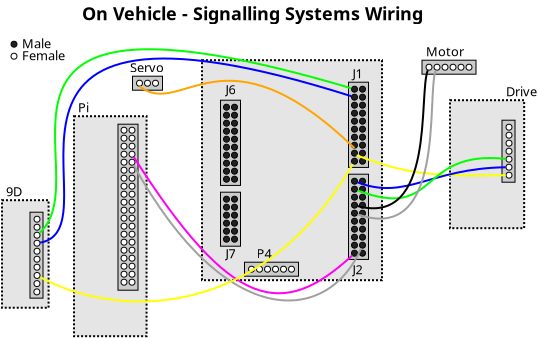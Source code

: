 <?xml version="1.0" encoding="UTF-8"?>
<dia:diagram xmlns:dia="http://www.lysator.liu.se/~alla/dia/">
  <dia:layer name="Background" visible="true" active="true">
    <dia:group>
      <dia:object type="Standard - Box" version="0" id="O0">
        <dia:attribute name="obj_pos">
          <dia:point val="50,-16"/>
        </dia:attribute>
        <dia:attribute name="obj_bb">
          <dia:rectangle val="49.975,-16.025;52.725,-15.275"/>
        </dia:attribute>
        <dia:attribute name="elem_corner">
          <dia:point val="50,-16"/>
        </dia:attribute>
        <dia:attribute name="elem_width">
          <dia:real val="2.7"/>
        </dia:attribute>
        <dia:attribute name="elem_height">
          <dia:real val="0.7"/>
        </dia:attribute>
        <dia:attribute name="border_width">
          <dia:real val="0.05"/>
        </dia:attribute>
        <dia:attribute name="inner_color">
          <dia:color val="#cccccc"/>
        </dia:attribute>
        <dia:attribute name="show_background">
          <dia:boolean val="true"/>
        </dia:attribute>
      </dia:object>
      <dia:object type="Standard - Ellipse" version="0" id="O1">
        <dia:attribute name="obj_pos">
          <dia:point val="51,-15.8"/>
        </dia:attribute>
        <dia:attribute name="obj_bb">
          <dia:rectangle val="50.987,-15.812;51.312,-15.488"/>
        </dia:attribute>
        <dia:attribute name="elem_corner">
          <dia:point val="51,-15.8"/>
        </dia:attribute>
        <dia:attribute name="elem_width">
          <dia:real val="0.3"/>
        </dia:attribute>
        <dia:attribute name="elem_height">
          <dia:real val="0.3"/>
        </dia:attribute>
        <dia:attribute name="border_width">
          <dia:real val="0.025"/>
        </dia:attribute>
        <dia:attribute name="aspect">
          <dia:enum val="2"/>
        </dia:attribute>
      </dia:object>
      <dia:object type="Standard - Ellipse" version="0" id="O2">
        <dia:attribute name="obj_pos">
          <dia:point val="50.2,-15.8"/>
        </dia:attribute>
        <dia:attribute name="obj_bb">
          <dia:rectangle val="50.188,-15.812;50.513,-15.488"/>
        </dia:attribute>
        <dia:attribute name="elem_corner">
          <dia:point val="50.2,-15.8"/>
        </dia:attribute>
        <dia:attribute name="elem_width">
          <dia:real val="0.3"/>
        </dia:attribute>
        <dia:attribute name="elem_height">
          <dia:real val="0.3"/>
        </dia:attribute>
        <dia:attribute name="border_width">
          <dia:real val="0.025"/>
        </dia:attribute>
        <dia:attribute name="aspect">
          <dia:enum val="2"/>
        </dia:attribute>
      </dia:object>
      <dia:object type="Standard - Ellipse" version="0" id="O3">
        <dia:attribute name="obj_pos">
          <dia:point val="50.6,-15.8"/>
        </dia:attribute>
        <dia:attribute name="obj_bb">
          <dia:rectangle val="50.587,-15.812;50.913,-15.488"/>
        </dia:attribute>
        <dia:attribute name="elem_corner">
          <dia:point val="50.6,-15.8"/>
        </dia:attribute>
        <dia:attribute name="elem_width">
          <dia:real val="0.3"/>
        </dia:attribute>
        <dia:attribute name="elem_height">
          <dia:real val="0.3"/>
        </dia:attribute>
        <dia:attribute name="border_width">
          <dia:real val="0.025"/>
        </dia:attribute>
        <dia:attribute name="aspect">
          <dia:enum val="2"/>
        </dia:attribute>
      </dia:object>
      <dia:object type="Standard - Ellipse" version="0" id="O4">
        <dia:attribute name="obj_pos">
          <dia:point val="52.2,-15.8"/>
        </dia:attribute>
        <dia:attribute name="obj_bb">
          <dia:rectangle val="52.188,-15.812;52.513,-15.488"/>
        </dia:attribute>
        <dia:attribute name="elem_corner">
          <dia:point val="52.2,-15.8"/>
        </dia:attribute>
        <dia:attribute name="elem_width">
          <dia:real val="0.3"/>
        </dia:attribute>
        <dia:attribute name="elem_height">
          <dia:real val="0.3"/>
        </dia:attribute>
        <dia:attribute name="border_width">
          <dia:real val="0.025"/>
        </dia:attribute>
        <dia:attribute name="aspect">
          <dia:enum val="2"/>
        </dia:attribute>
      </dia:object>
      <dia:object type="Standard - Ellipse" version="0" id="O5">
        <dia:attribute name="obj_pos">
          <dia:point val="51.4,-15.8"/>
        </dia:attribute>
        <dia:attribute name="obj_bb">
          <dia:rectangle val="51.388,-15.812;51.712,-15.488"/>
        </dia:attribute>
        <dia:attribute name="elem_corner">
          <dia:point val="51.4,-15.8"/>
        </dia:attribute>
        <dia:attribute name="elem_width">
          <dia:real val="0.3"/>
        </dia:attribute>
        <dia:attribute name="elem_height">
          <dia:real val="0.3"/>
        </dia:attribute>
        <dia:attribute name="border_width">
          <dia:real val="0.025"/>
        </dia:attribute>
        <dia:attribute name="aspect">
          <dia:enum val="2"/>
        </dia:attribute>
      </dia:object>
      <dia:object type="Standard - Ellipse" version="0" id="O6">
        <dia:attribute name="obj_pos">
          <dia:point val="51.8,-15.8"/>
        </dia:attribute>
        <dia:attribute name="obj_bb">
          <dia:rectangle val="51.788,-15.812;52.112,-15.488"/>
        </dia:attribute>
        <dia:attribute name="elem_corner">
          <dia:point val="51.8,-15.8"/>
        </dia:attribute>
        <dia:attribute name="elem_width">
          <dia:real val="0.3"/>
        </dia:attribute>
        <dia:attribute name="elem_height">
          <dia:real val="0.3"/>
        </dia:attribute>
        <dia:attribute name="border_width">
          <dia:real val="0.025"/>
        </dia:attribute>
        <dia:attribute name="aspect">
          <dia:enum val="2"/>
        </dia:attribute>
      </dia:object>
    </dia:group>
    <dia:group>
      <dia:object type="Standard - Box" version="0" id="O7">
        <dia:attribute name="obj_pos">
          <dia:point val="35.525,-15.2"/>
        </dia:attribute>
        <dia:attribute name="obj_bb">
          <dia:rectangle val="35.5,-15.225;37.05,-14.475"/>
        </dia:attribute>
        <dia:attribute name="elem_corner">
          <dia:point val="35.525,-15.2"/>
        </dia:attribute>
        <dia:attribute name="elem_width">
          <dia:real val="1.5"/>
        </dia:attribute>
        <dia:attribute name="elem_height">
          <dia:real val="0.7"/>
        </dia:attribute>
        <dia:attribute name="border_width">
          <dia:real val="0.05"/>
        </dia:attribute>
        <dia:attribute name="inner_color">
          <dia:color val="#cccccc"/>
        </dia:attribute>
        <dia:attribute name="show_background">
          <dia:boolean val="true"/>
        </dia:attribute>
      </dia:object>
      <dia:object type="Standard - Ellipse" version="0" id="O8">
        <dia:attribute name="obj_pos">
          <dia:point val="36.525,-15"/>
        </dia:attribute>
        <dia:attribute name="obj_bb">
          <dia:rectangle val="36.513,-15.012;36.837,-14.688"/>
        </dia:attribute>
        <dia:attribute name="elem_corner">
          <dia:point val="36.525,-15"/>
        </dia:attribute>
        <dia:attribute name="elem_width">
          <dia:real val="0.3"/>
        </dia:attribute>
        <dia:attribute name="elem_height">
          <dia:real val="0.3"/>
        </dia:attribute>
        <dia:attribute name="border_width">
          <dia:real val="0.025"/>
        </dia:attribute>
        <dia:attribute name="aspect">
          <dia:enum val="2"/>
        </dia:attribute>
      </dia:object>
      <dia:object type="Standard - Ellipse" version="0" id="O9">
        <dia:attribute name="obj_pos">
          <dia:point val="35.725,-15"/>
        </dia:attribute>
        <dia:attribute name="obj_bb">
          <dia:rectangle val="35.712,-15.012;36.038,-14.688"/>
        </dia:attribute>
        <dia:attribute name="elem_corner">
          <dia:point val="35.725,-15"/>
        </dia:attribute>
        <dia:attribute name="elem_width">
          <dia:real val="0.3"/>
        </dia:attribute>
        <dia:attribute name="elem_height">
          <dia:real val="0.3"/>
        </dia:attribute>
        <dia:attribute name="border_width">
          <dia:real val="0.025"/>
        </dia:attribute>
        <dia:attribute name="aspect">
          <dia:enum val="2"/>
        </dia:attribute>
      </dia:object>
      <dia:object type="Standard - Ellipse" version="0" id="O10">
        <dia:attribute name="obj_pos">
          <dia:point val="36.125,-15"/>
        </dia:attribute>
        <dia:attribute name="obj_bb">
          <dia:rectangle val="36.112,-15.012;36.438,-14.688"/>
        </dia:attribute>
        <dia:attribute name="elem_corner">
          <dia:point val="36.125,-15"/>
        </dia:attribute>
        <dia:attribute name="elem_width">
          <dia:real val="0.3"/>
        </dia:attribute>
        <dia:attribute name="elem_height">
          <dia:real val="0.3"/>
        </dia:attribute>
        <dia:attribute name="border_width">
          <dia:real val="0.025"/>
        </dia:attribute>
        <dia:attribute name="aspect">
          <dia:enum val="2"/>
        </dia:attribute>
      </dia:object>
      <dia:object type="Standard - Text" version="1" id="O11">
        <dia:attribute name="obj_pos">
          <dia:point val="35.025,-14.2"/>
        </dia:attribute>
        <dia:attribute name="obj_bb">
          <dia:rectangle val="35.025,-14.795;35.025,-14.05"/>
        </dia:attribute>
        <dia:attribute name="text">
          <dia:composite type="text">
            <dia:attribute name="string">
              <dia:string>##</dia:string>
            </dia:attribute>
            <dia:attribute name="font">
              <dia:font family="sans" style="0" name="Helvetica"/>
            </dia:attribute>
            <dia:attribute name="height">
              <dia:real val="0.8"/>
            </dia:attribute>
            <dia:attribute name="pos">
              <dia:point val="35.025,-14.2"/>
            </dia:attribute>
            <dia:attribute name="color">
              <dia:color val="#000000"/>
            </dia:attribute>
            <dia:attribute name="alignment">
              <dia:enum val="0"/>
            </dia:attribute>
          </dia:composite>
        </dia:attribute>
        <dia:attribute name="valign">
          <dia:enum val="3"/>
        </dia:attribute>
      </dia:object>
    </dia:group>
    <dia:object type="Standard - Box" version="0" id="O12">
      <dia:attribute name="obj_pos">
        <dia:point val="51.4,-14"/>
      </dia:attribute>
      <dia:attribute name="obj_bb">
        <dia:rectangle val="51.35,-14.05;55.157,-7.55"/>
      </dia:attribute>
      <dia:attribute name="elem_corner">
        <dia:point val="51.4,-14"/>
      </dia:attribute>
      <dia:attribute name="elem_width">
        <dia:real val="3.708"/>
      </dia:attribute>
      <dia:attribute name="elem_height">
        <dia:real val="6.4"/>
      </dia:attribute>
      <dia:attribute name="border_width">
        <dia:real val="0.1"/>
      </dia:attribute>
      <dia:attribute name="inner_color">
        <dia:color val="#e5e5e5"/>
      </dia:attribute>
      <dia:attribute name="show_background">
        <dia:boolean val="true"/>
      </dia:attribute>
      <dia:attribute name="line_style">
        <dia:enum val="4"/>
      </dia:attribute>
    </dia:object>
    <dia:group>
      <dia:object type="Standard - Box" version="0" id="O13">
        <dia:attribute name="obj_pos">
          <dia:point val="54,-13"/>
        </dia:attribute>
        <dia:attribute name="obj_bb">
          <dia:rectangle val="53.975,-13.025;54.675,-9.875"/>
        </dia:attribute>
        <dia:attribute name="elem_corner">
          <dia:point val="54,-13"/>
        </dia:attribute>
        <dia:attribute name="elem_width">
          <dia:real val="0.65"/>
        </dia:attribute>
        <dia:attribute name="elem_height">
          <dia:real val="3.1"/>
        </dia:attribute>
        <dia:attribute name="border_width">
          <dia:real val="0.05"/>
        </dia:attribute>
        <dia:attribute name="inner_color">
          <dia:color val="#cccccc"/>
        </dia:attribute>
        <dia:attribute name="show_background">
          <dia:boolean val="true"/>
        </dia:attribute>
      </dia:object>
      <dia:object type="Standard - Ellipse" version="0" id="O14">
        <dia:attribute name="obj_pos">
          <dia:point val="54.2,-10.4"/>
        </dia:attribute>
        <dia:attribute name="obj_bb">
          <dia:rectangle val="54.188,-10.412;54.513,-10.088"/>
        </dia:attribute>
        <dia:attribute name="elem_corner">
          <dia:point val="54.2,-10.4"/>
        </dia:attribute>
        <dia:attribute name="elem_width">
          <dia:real val="0.3"/>
        </dia:attribute>
        <dia:attribute name="elem_height">
          <dia:real val="0.3"/>
        </dia:attribute>
        <dia:attribute name="border_width">
          <dia:real val="0.025"/>
        </dia:attribute>
        <dia:attribute name="aspect">
          <dia:enum val="2"/>
        </dia:attribute>
      </dia:object>
      <dia:object type="Standard - Ellipse" version="0" id="O15">
        <dia:attribute name="obj_pos">
          <dia:point val="54.2,-10.8"/>
        </dia:attribute>
        <dia:attribute name="obj_bb">
          <dia:rectangle val="54.188,-10.812;54.513,-10.488"/>
        </dia:attribute>
        <dia:attribute name="elem_corner">
          <dia:point val="54.2,-10.8"/>
        </dia:attribute>
        <dia:attribute name="elem_width">
          <dia:real val="0.3"/>
        </dia:attribute>
        <dia:attribute name="elem_height">
          <dia:real val="0.3"/>
        </dia:attribute>
        <dia:attribute name="border_width">
          <dia:real val="0.025"/>
        </dia:attribute>
        <dia:attribute name="aspect">
          <dia:enum val="2"/>
        </dia:attribute>
      </dia:object>
      <dia:object type="Standard - Ellipse" version="0" id="O16">
        <dia:attribute name="obj_pos">
          <dia:point val="54.2,-11.2"/>
        </dia:attribute>
        <dia:attribute name="obj_bb">
          <dia:rectangle val="54.188,-11.213;54.513,-10.887"/>
        </dia:attribute>
        <dia:attribute name="elem_corner">
          <dia:point val="54.2,-11.2"/>
        </dia:attribute>
        <dia:attribute name="elem_width">
          <dia:real val="0.3"/>
        </dia:attribute>
        <dia:attribute name="elem_height">
          <dia:real val="0.3"/>
        </dia:attribute>
        <dia:attribute name="border_width">
          <dia:real val="0.025"/>
        </dia:attribute>
        <dia:attribute name="aspect">
          <dia:enum val="2"/>
        </dia:attribute>
      </dia:object>
      <dia:object type="Standard - Ellipse" version="0" id="O17">
        <dia:attribute name="obj_pos">
          <dia:point val="54.2,-11.6"/>
        </dia:attribute>
        <dia:attribute name="obj_bb">
          <dia:rectangle val="54.188,-11.613;54.513,-11.287"/>
        </dia:attribute>
        <dia:attribute name="elem_corner">
          <dia:point val="54.2,-11.6"/>
        </dia:attribute>
        <dia:attribute name="elem_width">
          <dia:real val="0.3"/>
        </dia:attribute>
        <dia:attribute name="elem_height">
          <dia:real val="0.3"/>
        </dia:attribute>
        <dia:attribute name="border_width">
          <dia:real val="0.025"/>
        </dia:attribute>
        <dia:attribute name="aspect">
          <dia:enum val="2"/>
        </dia:attribute>
      </dia:object>
      <dia:object type="Standard - Ellipse" version="0" id="O18">
        <dia:attribute name="obj_pos">
          <dia:point val="54.2,-12"/>
        </dia:attribute>
        <dia:attribute name="obj_bb">
          <dia:rectangle val="54.188,-12.012;54.513,-11.688"/>
        </dia:attribute>
        <dia:attribute name="elem_corner">
          <dia:point val="54.2,-12"/>
        </dia:attribute>
        <dia:attribute name="elem_width">
          <dia:real val="0.3"/>
        </dia:attribute>
        <dia:attribute name="elem_height">
          <dia:real val="0.3"/>
        </dia:attribute>
        <dia:attribute name="border_width">
          <dia:real val="0.025"/>
        </dia:attribute>
        <dia:attribute name="aspect">
          <dia:enum val="2"/>
        </dia:attribute>
      </dia:object>
      <dia:object type="Standard - Ellipse" version="0" id="O19">
        <dia:attribute name="obj_pos">
          <dia:point val="54.2,-12.4"/>
        </dia:attribute>
        <dia:attribute name="obj_bb">
          <dia:rectangle val="54.188,-12.412;54.513,-12.088"/>
        </dia:attribute>
        <dia:attribute name="elem_corner">
          <dia:point val="54.2,-12.4"/>
        </dia:attribute>
        <dia:attribute name="elem_width">
          <dia:real val="0.3"/>
        </dia:attribute>
        <dia:attribute name="elem_height">
          <dia:real val="0.3"/>
        </dia:attribute>
        <dia:attribute name="border_width">
          <dia:real val="0.025"/>
        </dia:attribute>
        <dia:attribute name="aspect">
          <dia:enum val="2"/>
        </dia:attribute>
      </dia:object>
      <dia:object type="Standard - Ellipse" version="0" id="O20">
        <dia:attribute name="obj_pos">
          <dia:point val="54.2,-12.8"/>
        </dia:attribute>
        <dia:attribute name="obj_bb">
          <dia:rectangle val="54.188,-12.812;54.513,-12.488"/>
        </dia:attribute>
        <dia:attribute name="elem_corner">
          <dia:point val="54.2,-12.8"/>
        </dia:attribute>
        <dia:attribute name="elem_width">
          <dia:real val="0.3"/>
        </dia:attribute>
        <dia:attribute name="elem_height">
          <dia:real val="0.3"/>
        </dia:attribute>
        <dia:attribute name="border_width">
          <dia:real val="0.025"/>
        </dia:attribute>
        <dia:attribute name="aspect">
          <dia:enum val="2"/>
        </dia:attribute>
      </dia:object>
    </dia:group>
    <dia:object type="Standard - Box" version="0" id="O21">
      <dia:attribute name="obj_pos">
        <dia:point val="29,-9"/>
      </dia:attribute>
      <dia:attribute name="obj_bb">
        <dia:rectangle val="28.95,-9.05;31.38,-3.573"/>
      </dia:attribute>
      <dia:attribute name="elem_corner">
        <dia:point val="29,-9"/>
      </dia:attribute>
      <dia:attribute name="elem_width">
        <dia:real val="2.33"/>
      </dia:attribute>
      <dia:attribute name="elem_height">
        <dia:real val="5.377"/>
      </dia:attribute>
      <dia:attribute name="border_width">
        <dia:real val="0.1"/>
      </dia:attribute>
      <dia:attribute name="inner_color">
        <dia:color val="#e5e5e5"/>
      </dia:attribute>
      <dia:attribute name="show_background">
        <dia:boolean val="true"/>
      </dia:attribute>
      <dia:attribute name="line_style">
        <dia:enum val="4"/>
      </dia:attribute>
    </dia:object>
    <dia:object type="Standard - Box" version="0" id="O22">
      <dia:attribute name="obj_pos">
        <dia:point val="32.6,-13.2"/>
      </dia:attribute>
      <dia:attribute name="obj_bb">
        <dia:rectangle val="32.55,-13.25;36.278,-2.15"/>
      </dia:attribute>
      <dia:attribute name="elem_corner">
        <dia:point val="32.6,-13.2"/>
      </dia:attribute>
      <dia:attribute name="elem_width">
        <dia:real val="3.628"/>
      </dia:attribute>
      <dia:attribute name="elem_height">
        <dia:real val="11"/>
      </dia:attribute>
      <dia:attribute name="border_width">
        <dia:real val="0.1"/>
      </dia:attribute>
      <dia:attribute name="inner_color">
        <dia:color val="#e5e5e5"/>
      </dia:attribute>
      <dia:attribute name="show_background">
        <dia:boolean val="true"/>
      </dia:attribute>
      <dia:attribute name="line_style">
        <dia:enum val="4"/>
      </dia:attribute>
    </dia:object>
    <dia:object type="Standard - Box" version="0" id="O23">
      <dia:attribute name="obj_pos">
        <dia:point val="39,-16"/>
      </dia:attribute>
      <dia:attribute name="obj_bb">
        <dia:rectangle val="38.95,-16.05;48.05,-4.95"/>
      </dia:attribute>
      <dia:attribute name="elem_corner">
        <dia:point val="39,-16"/>
      </dia:attribute>
      <dia:attribute name="elem_width">
        <dia:real val="9"/>
      </dia:attribute>
      <dia:attribute name="elem_height">
        <dia:real val="11"/>
      </dia:attribute>
      <dia:attribute name="border_width">
        <dia:real val="0.1"/>
      </dia:attribute>
      <dia:attribute name="inner_color">
        <dia:color val="#e5e5e5"/>
      </dia:attribute>
      <dia:attribute name="show_background">
        <dia:boolean val="true"/>
      </dia:attribute>
      <dia:attribute name="line_style">
        <dia:enum val="4"/>
      </dia:attribute>
    </dia:object>
    <dia:object type="Standard - Box" version="0" id="O24">
      <dia:attribute name="obj_pos">
        <dia:point val="46.325,-14.9"/>
      </dia:attribute>
      <dia:attribute name="obj_bb">
        <dia:rectangle val="46.3,-14.925;47.35,-10.614"/>
      </dia:attribute>
      <dia:attribute name="elem_corner">
        <dia:point val="46.325,-14.9"/>
      </dia:attribute>
      <dia:attribute name="elem_width">
        <dia:real val="1"/>
      </dia:attribute>
      <dia:attribute name="elem_height">
        <dia:real val="4.261"/>
      </dia:attribute>
      <dia:attribute name="border_width">
        <dia:real val="0.05"/>
      </dia:attribute>
      <dia:attribute name="inner_color">
        <dia:color val="#cccccc"/>
      </dia:attribute>
      <dia:attribute name="show_background">
        <dia:boolean val="true"/>
      </dia:attribute>
    </dia:object>
    <dia:object type="Standard - Ellipse" version="0" id="O25">
      <dia:attribute name="obj_pos">
        <dia:point val="46.475,-11.1"/>
      </dia:attribute>
      <dia:attribute name="obj_bb">
        <dia:rectangle val="46.46,-11.115;46.79,-10.785"/>
      </dia:attribute>
      <dia:attribute name="elem_corner">
        <dia:point val="46.475,-11.1"/>
      </dia:attribute>
      <dia:attribute name="elem_width">
        <dia:real val="0.3"/>
      </dia:attribute>
      <dia:attribute name="elem_height">
        <dia:real val="0.3"/>
      </dia:attribute>
      <dia:attribute name="border_width">
        <dia:real val="0.03"/>
      </dia:attribute>
      <dia:attribute name="inner_color">
        <dia:color val="#202020"/>
      </dia:attribute>
      <dia:attribute name="aspect">
        <dia:enum val="2"/>
      </dia:attribute>
    </dia:object>
    <dia:object type="Standard - Ellipse" version="0" id="O26">
      <dia:attribute name="obj_pos">
        <dia:point val="46.475,-11.5"/>
      </dia:attribute>
      <dia:attribute name="obj_bb">
        <dia:rectangle val="46.46,-11.515;46.79,-11.185"/>
      </dia:attribute>
      <dia:attribute name="elem_corner">
        <dia:point val="46.475,-11.5"/>
      </dia:attribute>
      <dia:attribute name="elem_width">
        <dia:real val="0.3"/>
      </dia:attribute>
      <dia:attribute name="elem_height">
        <dia:real val="0.3"/>
      </dia:attribute>
      <dia:attribute name="border_width">
        <dia:real val="0.03"/>
      </dia:attribute>
      <dia:attribute name="inner_color">
        <dia:color val="#202020"/>
      </dia:attribute>
      <dia:attribute name="aspect">
        <dia:enum val="2"/>
      </dia:attribute>
    </dia:object>
    <dia:object type="Standard - Ellipse" version="0" id="O27">
      <dia:attribute name="obj_pos">
        <dia:point val="46.475,-11.9"/>
      </dia:attribute>
      <dia:attribute name="obj_bb">
        <dia:rectangle val="46.46,-11.915;46.79,-11.585"/>
      </dia:attribute>
      <dia:attribute name="elem_corner">
        <dia:point val="46.475,-11.9"/>
      </dia:attribute>
      <dia:attribute name="elem_width">
        <dia:real val="0.3"/>
      </dia:attribute>
      <dia:attribute name="elem_height">
        <dia:real val="0.3"/>
      </dia:attribute>
      <dia:attribute name="border_width">
        <dia:real val="0.03"/>
      </dia:attribute>
      <dia:attribute name="inner_color">
        <dia:color val="#202020"/>
      </dia:attribute>
      <dia:attribute name="aspect">
        <dia:enum val="2"/>
      </dia:attribute>
    </dia:object>
    <dia:object type="Standard - Ellipse" version="0" id="O28">
      <dia:attribute name="obj_pos">
        <dia:point val="46.475,-12.3"/>
      </dia:attribute>
      <dia:attribute name="obj_bb">
        <dia:rectangle val="46.46,-12.315;46.79,-11.985"/>
      </dia:attribute>
      <dia:attribute name="elem_corner">
        <dia:point val="46.475,-12.3"/>
      </dia:attribute>
      <dia:attribute name="elem_width">
        <dia:real val="0.3"/>
      </dia:attribute>
      <dia:attribute name="elem_height">
        <dia:real val="0.3"/>
      </dia:attribute>
      <dia:attribute name="border_width">
        <dia:real val="0.03"/>
      </dia:attribute>
      <dia:attribute name="inner_color">
        <dia:color val="#202020"/>
      </dia:attribute>
      <dia:attribute name="aspect">
        <dia:enum val="2"/>
      </dia:attribute>
    </dia:object>
    <dia:object type="Standard - Ellipse" version="0" id="O29">
      <dia:attribute name="obj_pos">
        <dia:point val="46.475,-12.7"/>
      </dia:attribute>
      <dia:attribute name="obj_bb">
        <dia:rectangle val="46.46,-12.715;46.79,-12.385"/>
      </dia:attribute>
      <dia:attribute name="elem_corner">
        <dia:point val="46.475,-12.7"/>
      </dia:attribute>
      <dia:attribute name="elem_width">
        <dia:real val="0.3"/>
      </dia:attribute>
      <dia:attribute name="elem_height">
        <dia:real val="0.3"/>
      </dia:attribute>
      <dia:attribute name="border_width">
        <dia:real val="0.03"/>
      </dia:attribute>
      <dia:attribute name="inner_color">
        <dia:color val="#202020"/>
      </dia:attribute>
      <dia:attribute name="aspect">
        <dia:enum val="2"/>
      </dia:attribute>
    </dia:object>
    <dia:object type="Standard - Ellipse" version="0" id="O30">
      <dia:attribute name="obj_pos">
        <dia:point val="46.475,-13.1"/>
      </dia:attribute>
      <dia:attribute name="obj_bb">
        <dia:rectangle val="46.46,-13.115;46.79,-12.785"/>
      </dia:attribute>
      <dia:attribute name="elem_corner">
        <dia:point val="46.475,-13.1"/>
      </dia:attribute>
      <dia:attribute name="elem_width">
        <dia:real val="0.3"/>
      </dia:attribute>
      <dia:attribute name="elem_height">
        <dia:real val="0.3"/>
      </dia:attribute>
      <dia:attribute name="border_width">
        <dia:real val="0.03"/>
      </dia:attribute>
      <dia:attribute name="inner_color">
        <dia:color val="#202020"/>
      </dia:attribute>
      <dia:attribute name="aspect">
        <dia:enum val="2"/>
      </dia:attribute>
    </dia:object>
    <dia:object type="Standard - Ellipse" version="0" id="O31">
      <dia:attribute name="obj_pos">
        <dia:point val="46.475,-13.5"/>
      </dia:attribute>
      <dia:attribute name="obj_bb">
        <dia:rectangle val="46.46,-13.515;46.79,-13.185"/>
      </dia:attribute>
      <dia:attribute name="elem_corner">
        <dia:point val="46.475,-13.5"/>
      </dia:attribute>
      <dia:attribute name="elem_width">
        <dia:real val="0.3"/>
      </dia:attribute>
      <dia:attribute name="elem_height">
        <dia:real val="0.3"/>
      </dia:attribute>
      <dia:attribute name="border_width">
        <dia:real val="0.03"/>
      </dia:attribute>
      <dia:attribute name="inner_color">
        <dia:color val="#202020"/>
      </dia:attribute>
      <dia:attribute name="aspect">
        <dia:enum val="2"/>
      </dia:attribute>
    </dia:object>
    <dia:object type="Standard - Ellipse" version="0" id="O32">
      <dia:attribute name="obj_pos">
        <dia:point val="46.475,-13.9"/>
      </dia:attribute>
      <dia:attribute name="obj_bb">
        <dia:rectangle val="46.46,-13.915;46.79,-13.585"/>
      </dia:attribute>
      <dia:attribute name="elem_corner">
        <dia:point val="46.475,-13.9"/>
      </dia:attribute>
      <dia:attribute name="elem_width">
        <dia:real val="0.3"/>
      </dia:attribute>
      <dia:attribute name="elem_height">
        <dia:real val="0.3"/>
      </dia:attribute>
      <dia:attribute name="border_width">
        <dia:real val="0.03"/>
      </dia:attribute>
      <dia:attribute name="inner_color">
        <dia:color val="#202020"/>
      </dia:attribute>
      <dia:attribute name="aspect">
        <dia:enum val="2"/>
      </dia:attribute>
    </dia:object>
    <dia:object type="Standard - Ellipse" version="0" id="O33">
      <dia:attribute name="obj_pos">
        <dia:point val="46.475,-14.3"/>
      </dia:attribute>
      <dia:attribute name="obj_bb">
        <dia:rectangle val="46.46,-14.315;46.79,-13.985"/>
      </dia:attribute>
      <dia:attribute name="elem_corner">
        <dia:point val="46.475,-14.3"/>
      </dia:attribute>
      <dia:attribute name="elem_width">
        <dia:real val="0.3"/>
      </dia:attribute>
      <dia:attribute name="elem_height">
        <dia:real val="0.3"/>
      </dia:attribute>
      <dia:attribute name="border_width">
        <dia:real val="0.03"/>
      </dia:attribute>
      <dia:attribute name="inner_color">
        <dia:color val="#202020"/>
      </dia:attribute>
      <dia:attribute name="aspect">
        <dia:enum val="2"/>
      </dia:attribute>
    </dia:object>
    <dia:object type="Standard - Ellipse" version="0" id="O34">
      <dia:attribute name="obj_pos">
        <dia:point val="46.475,-14.7"/>
      </dia:attribute>
      <dia:attribute name="obj_bb">
        <dia:rectangle val="46.46,-14.715;46.79,-14.385"/>
      </dia:attribute>
      <dia:attribute name="elem_corner">
        <dia:point val="46.475,-14.7"/>
      </dia:attribute>
      <dia:attribute name="elem_width">
        <dia:real val="0.3"/>
      </dia:attribute>
      <dia:attribute name="elem_height">
        <dia:real val="0.3"/>
      </dia:attribute>
      <dia:attribute name="border_width">
        <dia:real val="0.03"/>
      </dia:attribute>
      <dia:attribute name="inner_color">
        <dia:color val="#202020"/>
      </dia:attribute>
      <dia:attribute name="aspect">
        <dia:enum val="2"/>
      </dia:attribute>
    </dia:object>
    <dia:object type="Standard - Ellipse" version="0" id="O35">
      <dia:attribute name="obj_pos">
        <dia:point val="46.875,-11.1"/>
      </dia:attribute>
      <dia:attribute name="obj_bb">
        <dia:rectangle val="46.86,-11.115;47.19,-10.785"/>
      </dia:attribute>
      <dia:attribute name="elem_corner">
        <dia:point val="46.875,-11.1"/>
      </dia:attribute>
      <dia:attribute name="elem_width">
        <dia:real val="0.3"/>
      </dia:attribute>
      <dia:attribute name="elem_height">
        <dia:real val="0.3"/>
      </dia:attribute>
      <dia:attribute name="border_width">
        <dia:real val="0.03"/>
      </dia:attribute>
      <dia:attribute name="inner_color">
        <dia:color val="#202020"/>
      </dia:attribute>
      <dia:attribute name="aspect">
        <dia:enum val="2"/>
      </dia:attribute>
    </dia:object>
    <dia:object type="Standard - Ellipse" version="0" id="O36">
      <dia:attribute name="obj_pos">
        <dia:point val="46.875,-11.5"/>
      </dia:attribute>
      <dia:attribute name="obj_bb">
        <dia:rectangle val="46.86,-11.515;47.19,-11.185"/>
      </dia:attribute>
      <dia:attribute name="elem_corner">
        <dia:point val="46.875,-11.5"/>
      </dia:attribute>
      <dia:attribute name="elem_width">
        <dia:real val="0.3"/>
      </dia:attribute>
      <dia:attribute name="elem_height">
        <dia:real val="0.3"/>
      </dia:attribute>
      <dia:attribute name="border_width">
        <dia:real val="0.03"/>
      </dia:attribute>
      <dia:attribute name="inner_color">
        <dia:color val="#202020"/>
      </dia:attribute>
      <dia:attribute name="aspect">
        <dia:enum val="2"/>
      </dia:attribute>
    </dia:object>
    <dia:object type="Standard - Ellipse" version="0" id="O37">
      <dia:attribute name="obj_pos">
        <dia:point val="46.875,-11.9"/>
      </dia:attribute>
      <dia:attribute name="obj_bb">
        <dia:rectangle val="46.86,-11.915;47.19,-11.585"/>
      </dia:attribute>
      <dia:attribute name="elem_corner">
        <dia:point val="46.875,-11.9"/>
      </dia:attribute>
      <dia:attribute name="elem_width">
        <dia:real val="0.3"/>
      </dia:attribute>
      <dia:attribute name="elem_height">
        <dia:real val="0.3"/>
      </dia:attribute>
      <dia:attribute name="border_width">
        <dia:real val="0.03"/>
      </dia:attribute>
      <dia:attribute name="inner_color">
        <dia:color val="#202020"/>
      </dia:attribute>
      <dia:attribute name="aspect">
        <dia:enum val="2"/>
      </dia:attribute>
    </dia:object>
    <dia:object type="Standard - Ellipse" version="0" id="O38">
      <dia:attribute name="obj_pos">
        <dia:point val="46.875,-12.3"/>
      </dia:attribute>
      <dia:attribute name="obj_bb">
        <dia:rectangle val="46.86,-12.315;47.19,-11.985"/>
      </dia:attribute>
      <dia:attribute name="elem_corner">
        <dia:point val="46.875,-12.3"/>
      </dia:attribute>
      <dia:attribute name="elem_width">
        <dia:real val="0.3"/>
      </dia:attribute>
      <dia:attribute name="elem_height">
        <dia:real val="0.3"/>
      </dia:attribute>
      <dia:attribute name="border_width">
        <dia:real val="0.03"/>
      </dia:attribute>
      <dia:attribute name="inner_color">
        <dia:color val="#202020"/>
      </dia:attribute>
      <dia:attribute name="aspect">
        <dia:enum val="2"/>
      </dia:attribute>
    </dia:object>
    <dia:object type="Standard - Ellipse" version="0" id="O39">
      <dia:attribute name="obj_pos">
        <dia:point val="46.875,-12.7"/>
      </dia:attribute>
      <dia:attribute name="obj_bb">
        <dia:rectangle val="46.86,-12.715;47.19,-12.385"/>
      </dia:attribute>
      <dia:attribute name="elem_corner">
        <dia:point val="46.875,-12.7"/>
      </dia:attribute>
      <dia:attribute name="elem_width">
        <dia:real val="0.3"/>
      </dia:attribute>
      <dia:attribute name="elem_height">
        <dia:real val="0.3"/>
      </dia:attribute>
      <dia:attribute name="border_width">
        <dia:real val="0.03"/>
      </dia:attribute>
      <dia:attribute name="inner_color">
        <dia:color val="#202020"/>
      </dia:attribute>
      <dia:attribute name="aspect">
        <dia:enum val="2"/>
      </dia:attribute>
    </dia:object>
    <dia:object type="Standard - Ellipse" version="0" id="O40">
      <dia:attribute name="obj_pos">
        <dia:point val="46.875,-13.1"/>
      </dia:attribute>
      <dia:attribute name="obj_bb">
        <dia:rectangle val="46.86,-13.115;47.19,-12.785"/>
      </dia:attribute>
      <dia:attribute name="elem_corner">
        <dia:point val="46.875,-13.1"/>
      </dia:attribute>
      <dia:attribute name="elem_width">
        <dia:real val="0.3"/>
      </dia:attribute>
      <dia:attribute name="elem_height">
        <dia:real val="0.3"/>
      </dia:attribute>
      <dia:attribute name="border_width">
        <dia:real val="0.03"/>
      </dia:attribute>
      <dia:attribute name="inner_color">
        <dia:color val="#202020"/>
      </dia:attribute>
      <dia:attribute name="aspect">
        <dia:enum val="2"/>
      </dia:attribute>
    </dia:object>
    <dia:object type="Standard - Ellipse" version="0" id="O41">
      <dia:attribute name="obj_pos">
        <dia:point val="46.875,-13.5"/>
      </dia:attribute>
      <dia:attribute name="obj_bb">
        <dia:rectangle val="46.86,-13.515;47.19,-13.185"/>
      </dia:attribute>
      <dia:attribute name="elem_corner">
        <dia:point val="46.875,-13.5"/>
      </dia:attribute>
      <dia:attribute name="elem_width">
        <dia:real val="0.3"/>
      </dia:attribute>
      <dia:attribute name="elem_height">
        <dia:real val="0.3"/>
      </dia:attribute>
      <dia:attribute name="border_width">
        <dia:real val="0.03"/>
      </dia:attribute>
      <dia:attribute name="inner_color">
        <dia:color val="#202020"/>
      </dia:attribute>
      <dia:attribute name="aspect">
        <dia:enum val="2"/>
      </dia:attribute>
    </dia:object>
    <dia:object type="Standard - Ellipse" version="0" id="O42">
      <dia:attribute name="obj_pos">
        <dia:point val="46.875,-13.9"/>
      </dia:attribute>
      <dia:attribute name="obj_bb">
        <dia:rectangle val="46.86,-13.915;47.19,-13.585"/>
      </dia:attribute>
      <dia:attribute name="elem_corner">
        <dia:point val="46.875,-13.9"/>
      </dia:attribute>
      <dia:attribute name="elem_width">
        <dia:real val="0.3"/>
      </dia:attribute>
      <dia:attribute name="elem_height">
        <dia:real val="0.3"/>
      </dia:attribute>
      <dia:attribute name="border_width">
        <dia:real val="0.03"/>
      </dia:attribute>
      <dia:attribute name="inner_color">
        <dia:color val="#202020"/>
      </dia:attribute>
      <dia:attribute name="aspect">
        <dia:enum val="2"/>
      </dia:attribute>
    </dia:object>
    <dia:object type="Standard - Ellipse" version="0" id="O43">
      <dia:attribute name="obj_pos">
        <dia:point val="46.875,-14.3"/>
      </dia:attribute>
      <dia:attribute name="obj_bb">
        <dia:rectangle val="46.86,-14.315;47.19,-13.985"/>
      </dia:attribute>
      <dia:attribute name="elem_corner">
        <dia:point val="46.875,-14.3"/>
      </dia:attribute>
      <dia:attribute name="elem_width">
        <dia:real val="0.3"/>
      </dia:attribute>
      <dia:attribute name="elem_height">
        <dia:real val="0.3"/>
      </dia:attribute>
      <dia:attribute name="border_width">
        <dia:real val="0.03"/>
      </dia:attribute>
      <dia:attribute name="inner_color">
        <dia:color val="#202020"/>
      </dia:attribute>
      <dia:attribute name="aspect">
        <dia:enum val="2"/>
      </dia:attribute>
    </dia:object>
    <dia:object type="Standard - Ellipse" version="0" id="O44">
      <dia:attribute name="obj_pos">
        <dia:point val="46.875,-14.7"/>
      </dia:attribute>
      <dia:attribute name="obj_bb">
        <dia:rectangle val="46.86,-14.715;47.19,-14.385"/>
      </dia:attribute>
      <dia:attribute name="elem_corner">
        <dia:point val="46.875,-14.7"/>
      </dia:attribute>
      <dia:attribute name="elem_width">
        <dia:real val="0.3"/>
      </dia:attribute>
      <dia:attribute name="elem_height">
        <dia:real val="0.3"/>
      </dia:attribute>
      <dia:attribute name="border_width">
        <dia:real val="0.03"/>
      </dia:attribute>
      <dia:attribute name="inner_color">
        <dia:color val="#202020"/>
      </dia:attribute>
      <dia:attribute name="aspect">
        <dia:enum val="2"/>
      </dia:attribute>
    </dia:object>
    <dia:object type="Standard - Box" version="0" id="O45">
      <dia:attribute name="obj_pos">
        <dia:point val="39.925,-14"/>
      </dia:attribute>
      <dia:attribute name="obj_bb">
        <dia:rectangle val="39.9,-14.025;40.95,-9.714"/>
      </dia:attribute>
      <dia:attribute name="elem_corner">
        <dia:point val="39.925,-14"/>
      </dia:attribute>
      <dia:attribute name="elem_width">
        <dia:real val="1"/>
      </dia:attribute>
      <dia:attribute name="elem_height">
        <dia:real val="4.261"/>
      </dia:attribute>
      <dia:attribute name="border_width">
        <dia:real val="0.05"/>
      </dia:attribute>
      <dia:attribute name="inner_color">
        <dia:color val="#cccccc"/>
      </dia:attribute>
      <dia:attribute name="show_background">
        <dia:boolean val="true"/>
      </dia:attribute>
    </dia:object>
    <dia:object type="Standard - Ellipse" version="0" id="O46">
      <dia:attribute name="obj_pos">
        <dia:point val="40.075,-10.2"/>
      </dia:attribute>
      <dia:attribute name="obj_bb">
        <dia:rectangle val="40.06,-10.215;40.39,-9.885"/>
      </dia:attribute>
      <dia:attribute name="elem_corner">
        <dia:point val="40.075,-10.2"/>
      </dia:attribute>
      <dia:attribute name="elem_width">
        <dia:real val="0.3"/>
      </dia:attribute>
      <dia:attribute name="elem_height">
        <dia:real val="0.3"/>
      </dia:attribute>
      <dia:attribute name="border_width">
        <dia:real val="0.03"/>
      </dia:attribute>
      <dia:attribute name="inner_color">
        <dia:color val="#202020"/>
      </dia:attribute>
      <dia:attribute name="aspect">
        <dia:enum val="2"/>
      </dia:attribute>
    </dia:object>
    <dia:object type="Standard - Ellipse" version="0" id="O47">
      <dia:attribute name="obj_pos">
        <dia:point val="40.075,-10.6"/>
      </dia:attribute>
      <dia:attribute name="obj_bb">
        <dia:rectangle val="40.06,-10.615;40.39,-10.285"/>
      </dia:attribute>
      <dia:attribute name="elem_corner">
        <dia:point val="40.075,-10.6"/>
      </dia:attribute>
      <dia:attribute name="elem_width">
        <dia:real val="0.3"/>
      </dia:attribute>
      <dia:attribute name="elem_height">
        <dia:real val="0.3"/>
      </dia:attribute>
      <dia:attribute name="border_width">
        <dia:real val="0.03"/>
      </dia:attribute>
      <dia:attribute name="inner_color">
        <dia:color val="#202020"/>
      </dia:attribute>
      <dia:attribute name="aspect">
        <dia:enum val="2"/>
      </dia:attribute>
    </dia:object>
    <dia:object type="Standard - Ellipse" version="0" id="O48">
      <dia:attribute name="obj_pos">
        <dia:point val="40.075,-11"/>
      </dia:attribute>
      <dia:attribute name="obj_bb">
        <dia:rectangle val="40.06,-11.015;40.39,-10.685"/>
      </dia:attribute>
      <dia:attribute name="elem_corner">
        <dia:point val="40.075,-11"/>
      </dia:attribute>
      <dia:attribute name="elem_width">
        <dia:real val="0.3"/>
      </dia:attribute>
      <dia:attribute name="elem_height">
        <dia:real val="0.3"/>
      </dia:attribute>
      <dia:attribute name="border_width">
        <dia:real val="0.03"/>
      </dia:attribute>
      <dia:attribute name="inner_color">
        <dia:color val="#202020"/>
      </dia:attribute>
      <dia:attribute name="aspect">
        <dia:enum val="2"/>
      </dia:attribute>
    </dia:object>
    <dia:object type="Standard - Ellipse" version="0" id="O49">
      <dia:attribute name="obj_pos">
        <dia:point val="40.075,-11.4"/>
      </dia:attribute>
      <dia:attribute name="obj_bb">
        <dia:rectangle val="40.06,-11.415;40.39,-11.085"/>
      </dia:attribute>
      <dia:attribute name="elem_corner">
        <dia:point val="40.075,-11.4"/>
      </dia:attribute>
      <dia:attribute name="elem_width">
        <dia:real val="0.3"/>
      </dia:attribute>
      <dia:attribute name="elem_height">
        <dia:real val="0.3"/>
      </dia:attribute>
      <dia:attribute name="border_width">
        <dia:real val="0.03"/>
      </dia:attribute>
      <dia:attribute name="inner_color">
        <dia:color val="#202020"/>
      </dia:attribute>
      <dia:attribute name="aspect">
        <dia:enum val="2"/>
      </dia:attribute>
    </dia:object>
    <dia:object type="Standard - Ellipse" version="0" id="O50">
      <dia:attribute name="obj_pos">
        <dia:point val="40.075,-11.8"/>
      </dia:attribute>
      <dia:attribute name="obj_bb">
        <dia:rectangle val="40.06,-11.815;40.39,-11.485"/>
      </dia:attribute>
      <dia:attribute name="elem_corner">
        <dia:point val="40.075,-11.8"/>
      </dia:attribute>
      <dia:attribute name="elem_width">
        <dia:real val="0.3"/>
      </dia:attribute>
      <dia:attribute name="elem_height">
        <dia:real val="0.3"/>
      </dia:attribute>
      <dia:attribute name="border_width">
        <dia:real val="0.03"/>
      </dia:attribute>
      <dia:attribute name="inner_color">
        <dia:color val="#202020"/>
      </dia:attribute>
      <dia:attribute name="aspect">
        <dia:enum val="2"/>
      </dia:attribute>
    </dia:object>
    <dia:object type="Standard - Ellipse" version="0" id="O51">
      <dia:attribute name="obj_pos">
        <dia:point val="40.075,-12.2"/>
      </dia:attribute>
      <dia:attribute name="obj_bb">
        <dia:rectangle val="40.06,-12.215;40.39,-11.885"/>
      </dia:attribute>
      <dia:attribute name="elem_corner">
        <dia:point val="40.075,-12.2"/>
      </dia:attribute>
      <dia:attribute name="elem_width">
        <dia:real val="0.3"/>
      </dia:attribute>
      <dia:attribute name="elem_height">
        <dia:real val="0.3"/>
      </dia:attribute>
      <dia:attribute name="border_width">
        <dia:real val="0.03"/>
      </dia:attribute>
      <dia:attribute name="inner_color">
        <dia:color val="#202020"/>
      </dia:attribute>
      <dia:attribute name="aspect">
        <dia:enum val="2"/>
      </dia:attribute>
    </dia:object>
    <dia:object type="Standard - Ellipse" version="0" id="O52">
      <dia:attribute name="obj_pos">
        <dia:point val="40.075,-12.6"/>
      </dia:attribute>
      <dia:attribute name="obj_bb">
        <dia:rectangle val="40.06,-12.615;40.39,-12.285"/>
      </dia:attribute>
      <dia:attribute name="elem_corner">
        <dia:point val="40.075,-12.6"/>
      </dia:attribute>
      <dia:attribute name="elem_width">
        <dia:real val="0.3"/>
      </dia:attribute>
      <dia:attribute name="elem_height">
        <dia:real val="0.3"/>
      </dia:attribute>
      <dia:attribute name="border_width">
        <dia:real val="0.03"/>
      </dia:attribute>
      <dia:attribute name="inner_color">
        <dia:color val="#202020"/>
      </dia:attribute>
      <dia:attribute name="aspect">
        <dia:enum val="2"/>
      </dia:attribute>
    </dia:object>
    <dia:object type="Standard - Ellipse" version="0" id="O53">
      <dia:attribute name="obj_pos">
        <dia:point val="40.075,-13"/>
      </dia:attribute>
      <dia:attribute name="obj_bb">
        <dia:rectangle val="40.06,-13.015;40.39,-12.685"/>
      </dia:attribute>
      <dia:attribute name="elem_corner">
        <dia:point val="40.075,-13"/>
      </dia:attribute>
      <dia:attribute name="elem_width">
        <dia:real val="0.3"/>
      </dia:attribute>
      <dia:attribute name="elem_height">
        <dia:real val="0.3"/>
      </dia:attribute>
      <dia:attribute name="border_width">
        <dia:real val="0.03"/>
      </dia:attribute>
      <dia:attribute name="inner_color">
        <dia:color val="#202020"/>
      </dia:attribute>
      <dia:attribute name="aspect">
        <dia:enum val="2"/>
      </dia:attribute>
    </dia:object>
    <dia:object type="Standard - Ellipse" version="0" id="O54">
      <dia:attribute name="obj_pos">
        <dia:point val="40.075,-13.4"/>
      </dia:attribute>
      <dia:attribute name="obj_bb">
        <dia:rectangle val="40.06,-13.415;40.39,-13.085"/>
      </dia:attribute>
      <dia:attribute name="elem_corner">
        <dia:point val="40.075,-13.4"/>
      </dia:attribute>
      <dia:attribute name="elem_width">
        <dia:real val="0.3"/>
      </dia:attribute>
      <dia:attribute name="elem_height">
        <dia:real val="0.3"/>
      </dia:attribute>
      <dia:attribute name="border_width">
        <dia:real val="0.03"/>
      </dia:attribute>
      <dia:attribute name="inner_color">
        <dia:color val="#202020"/>
      </dia:attribute>
      <dia:attribute name="aspect">
        <dia:enum val="2"/>
      </dia:attribute>
    </dia:object>
    <dia:object type="Standard - Ellipse" version="0" id="O55">
      <dia:attribute name="obj_pos">
        <dia:point val="40.075,-13.8"/>
      </dia:attribute>
      <dia:attribute name="obj_bb">
        <dia:rectangle val="40.06,-13.815;40.39,-13.485"/>
      </dia:attribute>
      <dia:attribute name="elem_corner">
        <dia:point val="40.075,-13.8"/>
      </dia:attribute>
      <dia:attribute name="elem_width">
        <dia:real val="0.3"/>
      </dia:attribute>
      <dia:attribute name="elem_height">
        <dia:real val="0.3"/>
      </dia:attribute>
      <dia:attribute name="border_width">
        <dia:real val="0.03"/>
      </dia:attribute>
      <dia:attribute name="inner_color">
        <dia:color val="#202020"/>
      </dia:attribute>
      <dia:attribute name="aspect">
        <dia:enum val="2"/>
      </dia:attribute>
    </dia:object>
    <dia:object type="Standard - Ellipse" version="0" id="O56">
      <dia:attribute name="obj_pos">
        <dia:point val="40.475,-10.2"/>
      </dia:attribute>
      <dia:attribute name="obj_bb">
        <dia:rectangle val="40.46,-10.215;40.79,-9.885"/>
      </dia:attribute>
      <dia:attribute name="elem_corner">
        <dia:point val="40.475,-10.2"/>
      </dia:attribute>
      <dia:attribute name="elem_width">
        <dia:real val="0.3"/>
      </dia:attribute>
      <dia:attribute name="elem_height">
        <dia:real val="0.3"/>
      </dia:attribute>
      <dia:attribute name="border_width">
        <dia:real val="0.03"/>
      </dia:attribute>
      <dia:attribute name="inner_color">
        <dia:color val="#202020"/>
      </dia:attribute>
      <dia:attribute name="aspect">
        <dia:enum val="2"/>
      </dia:attribute>
    </dia:object>
    <dia:object type="Standard - Ellipse" version="0" id="O57">
      <dia:attribute name="obj_pos">
        <dia:point val="40.475,-10.6"/>
      </dia:attribute>
      <dia:attribute name="obj_bb">
        <dia:rectangle val="40.46,-10.615;40.79,-10.285"/>
      </dia:attribute>
      <dia:attribute name="elem_corner">
        <dia:point val="40.475,-10.6"/>
      </dia:attribute>
      <dia:attribute name="elem_width">
        <dia:real val="0.3"/>
      </dia:attribute>
      <dia:attribute name="elem_height">
        <dia:real val="0.3"/>
      </dia:attribute>
      <dia:attribute name="border_width">
        <dia:real val="0.03"/>
      </dia:attribute>
      <dia:attribute name="inner_color">
        <dia:color val="#202020"/>
      </dia:attribute>
      <dia:attribute name="aspect">
        <dia:enum val="2"/>
      </dia:attribute>
    </dia:object>
    <dia:object type="Standard - Ellipse" version="0" id="O58">
      <dia:attribute name="obj_pos">
        <dia:point val="40.475,-11"/>
      </dia:attribute>
      <dia:attribute name="obj_bb">
        <dia:rectangle val="40.46,-11.015;40.79,-10.685"/>
      </dia:attribute>
      <dia:attribute name="elem_corner">
        <dia:point val="40.475,-11"/>
      </dia:attribute>
      <dia:attribute name="elem_width">
        <dia:real val="0.3"/>
      </dia:attribute>
      <dia:attribute name="elem_height">
        <dia:real val="0.3"/>
      </dia:attribute>
      <dia:attribute name="border_width">
        <dia:real val="0.03"/>
      </dia:attribute>
      <dia:attribute name="inner_color">
        <dia:color val="#202020"/>
      </dia:attribute>
      <dia:attribute name="aspect">
        <dia:enum val="2"/>
      </dia:attribute>
    </dia:object>
    <dia:object type="Standard - Ellipse" version="0" id="O59">
      <dia:attribute name="obj_pos">
        <dia:point val="40.475,-11.4"/>
      </dia:attribute>
      <dia:attribute name="obj_bb">
        <dia:rectangle val="40.46,-11.415;40.79,-11.085"/>
      </dia:attribute>
      <dia:attribute name="elem_corner">
        <dia:point val="40.475,-11.4"/>
      </dia:attribute>
      <dia:attribute name="elem_width">
        <dia:real val="0.3"/>
      </dia:attribute>
      <dia:attribute name="elem_height">
        <dia:real val="0.3"/>
      </dia:attribute>
      <dia:attribute name="border_width">
        <dia:real val="0.03"/>
      </dia:attribute>
      <dia:attribute name="inner_color">
        <dia:color val="#202020"/>
      </dia:attribute>
      <dia:attribute name="aspect">
        <dia:enum val="2"/>
      </dia:attribute>
    </dia:object>
    <dia:object type="Standard - Ellipse" version="0" id="O60">
      <dia:attribute name="obj_pos">
        <dia:point val="40.475,-11.8"/>
      </dia:attribute>
      <dia:attribute name="obj_bb">
        <dia:rectangle val="40.46,-11.815;40.79,-11.485"/>
      </dia:attribute>
      <dia:attribute name="elem_corner">
        <dia:point val="40.475,-11.8"/>
      </dia:attribute>
      <dia:attribute name="elem_width">
        <dia:real val="0.3"/>
      </dia:attribute>
      <dia:attribute name="elem_height">
        <dia:real val="0.3"/>
      </dia:attribute>
      <dia:attribute name="border_width">
        <dia:real val="0.03"/>
      </dia:attribute>
      <dia:attribute name="inner_color">
        <dia:color val="#202020"/>
      </dia:attribute>
      <dia:attribute name="aspect">
        <dia:enum val="2"/>
      </dia:attribute>
    </dia:object>
    <dia:object type="Standard - Ellipse" version="0" id="O61">
      <dia:attribute name="obj_pos">
        <dia:point val="40.475,-12.2"/>
      </dia:attribute>
      <dia:attribute name="obj_bb">
        <dia:rectangle val="40.46,-12.215;40.79,-11.885"/>
      </dia:attribute>
      <dia:attribute name="elem_corner">
        <dia:point val="40.475,-12.2"/>
      </dia:attribute>
      <dia:attribute name="elem_width">
        <dia:real val="0.3"/>
      </dia:attribute>
      <dia:attribute name="elem_height">
        <dia:real val="0.3"/>
      </dia:attribute>
      <dia:attribute name="border_width">
        <dia:real val="0.03"/>
      </dia:attribute>
      <dia:attribute name="inner_color">
        <dia:color val="#202020"/>
      </dia:attribute>
      <dia:attribute name="aspect">
        <dia:enum val="2"/>
      </dia:attribute>
    </dia:object>
    <dia:object type="Standard - Ellipse" version="0" id="O62">
      <dia:attribute name="obj_pos">
        <dia:point val="40.475,-12.6"/>
      </dia:attribute>
      <dia:attribute name="obj_bb">
        <dia:rectangle val="40.46,-12.615;40.79,-12.285"/>
      </dia:attribute>
      <dia:attribute name="elem_corner">
        <dia:point val="40.475,-12.6"/>
      </dia:attribute>
      <dia:attribute name="elem_width">
        <dia:real val="0.3"/>
      </dia:attribute>
      <dia:attribute name="elem_height">
        <dia:real val="0.3"/>
      </dia:attribute>
      <dia:attribute name="border_width">
        <dia:real val="0.03"/>
      </dia:attribute>
      <dia:attribute name="inner_color">
        <dia:color val="#202020"/>
      </dia:attribute>
      <dia:attribute name="aspect">
        <dia:enum val="2"/>
      </dia:attribute>
    </dia:object>
    <dia:object type="Standard - Ellipse" version="0" id="O63">
      <dia:attribute name="obj_pos">
        <dia:point val="40.475,-13"/>
      </dia:attribute>
      <dia:attribute name="obj_bb">
        <dia:rectangle val="40.46,-13.015;40.79,-12.685"/>
      </dia:attribute>
      <dia:attribute name="elem_corner">
        <dia:point val="40.475,-13"/>
      </dia:attribute>
      <dia:attribute name="elem_width">
        <dia:real val="0.3"/>
      </dia:attribute>
      <dia:attribute name="elem_height">
        <dia:real val="0.3"/>
      </dia:attribute>
      <dia:attribute name="border_width">
        <dia:real val="0.03"/>
      </dia:attribute>
      <dia:attribute name="inner_color">
        <dia:color val="#202020"/>
      </dia:attribute>
      <dia:attribute name="aspect">
        <dia:enum val="2"/>
      </dia:attribute>
    </dia:object>
    <dia:object type="Standard - Ellipse" version="0" id="O64">
      <dia:attribute name="obj_pos">
        <dia:point val="40.475,-13.4"/>
      </dia:attribute>
      <dia:attribute name="obj_bb">
        <dia:rectangle val="40.46,-13.415;40.79,-13.085"/>
      </dia:attribute>
      <dia:attribute name="elem_corner">
        <dia:point val="40.475,-13.4"/>
      </dia:attribute>
      <dia:attribute name="elem_width">
        <dia:real val="0.3"/>
      </dia:attribute>
      <dia:attribute name="elem_height">
        <dia:real val="0.3"/>
      </dia:attribute>
      <dia:attribute name="border_width">
        <dia:real val="0.03"/>
      </dia:attribute>
      <dia:attribute name="inner_color">
        <dia:color val="#202020"/>
      </dia:attribute>
      <dia:attribute name="aspect">
        <dia:enum val="2"/>
      </dia:attribute>
    </dia:object>
    <dia:object type="Standard - Ellipse" version="0" id="O65">
      <dia:attribute name="obj_pos">
        <dia:point val="40.475,-13.8"/>
      </dia:attribute>
      <dia:attribute name="obj_bb">
        <dia:rectangle val="40.46,-13.815;40.79,-13.485"/>
      </dia:attribute>
      <dia:attribute name="elem_corner">
        <dia:point val="40.475,-13.8"/>
      </dia:attribute>
      <dia:attribute name="elem_width">
        <dia:real val="0.3"/>
      </dia:attribute>
      <dia:attribute name="elem_height">
        <dia:real val="0.3"/>
      </dia:attribute>
      <dia:attribute name="border_width">
        <dia:real val="0.03"/>
      </dia:attribute>
      <dia:attribute name="inner_color">
        <dia:color val="#202020"/>
      </dia:attribute>
      <dia:attribute name="aspect">
        <dia:enum val="2"/>
      </dia:attribute>
    </dia:object>
    <dia:object type="Standard - Box" version="0" id="O66">
      <dia:attribute name="obj_pos">
        <dia:point val="39.925,-9.4"/>
      </dia:attribute>
      <dia:attribute name="obj_bb">
        <dia:rectangle val="39.9,-9.425;40.95,-6.675"/>
      </dia:attribute>
      <dia:attribute name="elem_corner">
        <dia:point val="39.925,-9.4"/>
      </dia:attribute>
      <dia:attribute name="elem_width">
        <dia:real val="1"/>
      </dia:attribute>
      <dia:attribute name="elem_height">
        <dia:real val="2.7"/>
      </dia:attribute>
      <dia:attribute name="border_width">
        <dia:real val="0.05"/>
      </dia:attribute>
      <dia:attribute name="inner_color">
        <dia:color val="#cccccc"/>
      </dia:attribute>
      <dia:attribute name="show_background">
        <dia:boolean val="true"/>
      </dia:attribute>
    </dia:object>
    <dia:object type="Standard - Ellipse" version="0" id="O67">
      <dia:attribute name="obj_pos">
        <dia:point val="40.075,-7.2"/>
      </dia:attribute>
      <dia:attribute name="obj_bb">
        <dia:rectangle val="40.06,-7.215;40.39,-6.885"/>
      </dia:attribute>
      <dia:attribute name="elem_corner">
        <dia:point val="40.075,-7.2"/>
      </dia:attribute>
      <dia:attribute name="elem_width">
        <dia:real val="0.3"/>
      </dia:attribute>
      <dia:attribute name="elem_height">
        <dia:real val="0.3"/>
      </dia:attribute>
      <dia:attribute name="border_width">
        <dia:real val="0.03"/>
      </dia:attribute>
      <dia:attribute name="inner_color">
        <dia:color val="#202020"/>
      </dia:attribute>
      <dia:attribute name="aspect">
        <dia:enum val="2"/>
      </dia:attribute>
    </dia:object>
    <dia:object type="Standard - Ellipse" version="0" id="O68">
      <dia:attribute name="obj_pos">
        <dia:point val="40.075,-7.6"/>
      </dia:attribute>
      <dia:attribute name="obj_bb">
        <dia:rectangle val="40.06,-7.615;40.39,-7.285"/>
      </dia:attribute>
      <dia:attribute name="elem_corner">
        <dia:point val="40.075,-7.6"/>
      </dia:attribute>
      <dia:attribute name="elem_width">
        <dia:real val="0.3"/>
      </dia:attribute>
      <dia:attribute name="elem_height">
        <dia:real val="0.3"/>
      </dia:attribute>
      <dia:attribute name="border_width">
        <dia:real val="0.03"/>
      </dia:attribute>
      <dia:attribute name="inner_color">
        <dia:color val="#202020"/>
      </dia:attribute>
      <dia:attribute name="aspect">
        <dia:enum val="2"/>
      </dia:attribute>
    </dia:object>
    <dia:object type="Standard - Ellipse" version="0" id="O69">
      <dia:attribute name="obj_pos">
        <dia:point val="40.075,-8"/>
      </dia:attribute>
      <dia:attribute name="obj_bb">
        <dia:rectangle val="40.06,-8.015;40.39,-7.685"/>
      </dia:attribute>
      <dia:attribute name="elem_corner">
        <dia:point val="40.075,-8"/>
      </dia:attribute>
      <dia:attribute name="elem_width">
        <dia:real val="0.3"/>
      </dia:attribute>
      <dia:attribute name="elem_height">
        <dia:real val="0.3"/>
      </dia:attribute>
      <dia:attribute name="border_width">
        <dia:real val="0.03"/>
      </dia:attribute>
      <dia:attribute name="inner_color">
        <dia:color val="#202020"/>
      </dia:attribute>
      <dia:attribute name="aspect">
        <dia:enum val="2"/>
      </dia:attribute>
    </dia:object>
    <dia:object type="Standard - Ellipse" version="0" id="O70">
      <dia:attribute name="obj_pos">
        <dia:point val="40.075,-8.4"/>
      </dia:attribute>
      <dia:attribute name="obj_bb">
        <dia:rectangle val="40.06,-8.415;40.39,-8.085"/>
      </dia:attribute>
      <dia:attribute name="elem_corner">
        <dia:point val="40.075,-8.4"/>
      </dia:attribute>
      <dia:attribute name="elem_width">
        <dia:real val="0.3"/>
      </dia:attribute>
      <dia:attribute name="elem_height">
        <dia:real val="0.3"/>
      </dia:attribute>
      <dia:attribute name="border_width">
        <dia:real val="0.03"/>
      </dia:attribute>
      <dia:attribute name="inner_color">
        <dia:color val="#202020"/>
      </dia:attribute>
      <dia:attribute name="aspect">
        <dia:enum val="2"/>
      </dia:attribute>
    </dia:object>
    <dia:object type="Standard - Ellipse" version="0" id="O71">
      <dia:attribute name="obj_pos">
        <dia:point val="40.075,-8.8"/>
      </dia:attribute>
      <dia:attribute name="obj_bb">
        <dia:rectangle val="40.06,-8.815;40.39,-8.485"/>
      </dia:attribute>
      <dia:attribute name="elem_corner">
        <dia:point val="40.075,-8.8"/>
      </dia:attribute>
      <dia:attribute name="elem_width">
        <dia:real val="0.3"/>
      </dia:attribute>
      <dia:attribute name="elem_height">
        <dia:real val="0.3"/>
      </dia:attribute>
      <dia:attribute name="border_width">
        <dia:real val="0.03"/>
      </dia:attribute>
      <dia:attribute name="inner_color">
        <dia:color val="#202020"/>
      </dia:attribute>
      <dia:attribute name="aspect">
        <dia:enum val="2"/>
      </dia:attribute>
    </dia:object>
    <dia:object type="Standard - Ellipse" version="0" id="O72">
      <dia:attribute name="obj_pos">
        <dia:point val="40.075,-9.2"/>
      </dia:attribute>
      <dia:attribute name="obj_bb">
        <dia:rectangle val="40.06,-9.215;40.39,-8.885"/>
      </dia:attribute>
      <dia:attribute name="elem_corner">
        <dia:point val="40.075,-9.2"/>
      </dia:attribute>
      <dia:attribute name="elem_width">
        <dia:real val="0.3"/>
      </dia:attribute>
      <dia:attribute name="elem_height">
        <dia:real val="0.3"/>
      </dia:attribute>
      <dia:attribute name="border_width">
        <dia:real val="0.03"/>
      </dia:attribute>
      <dia:attribute name="inner_color">
        <dia:color val="#202020"/>
      </dia:attribute>
      <dia:attribute name="aspect">
        <dia:enum val="2"/>
      </dia:attribute>
    </dia:object>
    <dia:object type="Standard - Ellipse" version="0" id="O73">
      <dia:attribute name="obj_pos">
        <dia:point val="40.475,-7.2"/>
      </dia:attribute>
      <dia:attribute name="obj_bb">
        <dia:rectangle val="40.46,-7.215;40.79,-6.885"/>
      </dia:attribute>
      <dia:attribute name="elem_corner">
        <dia:point val="40.475,-7.2"/>
      </dia:attribute>
      <dia:attribute name="elem_width">
        <dia:real val="0.3"/>
      </dia:attribute>
      <dia:attribute name="elem_height">
        <dia:real val="0.3"/>
      </dia:attribute>
      <dia:attribute name="border_width">
        <dia:real val="0.03"/>
      </dia:attribute>
      <dia:attribute name="inner_color">
        <dia:color val="#202020"/>
      </dia:attribute>
      <dia:attribute name="aspect">
        <dia:enum val="2"/>
      </dia:attribute>
    </dia:object>
    <dia:object type="Standard - Ellipse" version="0" id="O74">
      <dia:attribute name="obj_pos">
        <dia:point val="40.475,-7.6"/>
      </dia:attribute>
      <dia:attribute name="obj_bb">
        <dia:rectangle val="40.46,-7.615;40.79,-7.285"/>
      </dia:attribute>
      <dia:attribute name="elem_corner">
        <dia:point val="40.475,-7.6"/>
      </dia:attribute>
      <dia:attribute name="elem_width">
        <dia:real val="0.3"/>
      </dia:attribute>
      <dia:attribute name="elem_height">
        <dia:real val="0.3"/>
      </dia:attribute>
      <dia:attribute name="border_width">
        <dia:real val="0.03"/>
      </dia:attribute>
      <dia:attribute name="inner_color">
        <dia:color val="#202020"/>
      </dia:attribute>
      <dia:attribute name="aspect">
        <dia:enum val="2"/>
      </dia:attribute>
    </dia:object>
    <dia:object type="Standard - Ellipse" version="0" id="O75">
      <dia:attribute name="obj_pos">
        <dia:point val="40.475,-8"/>
      </dia:attribute>
      <dia:attribute name="obj_bb">
        <dia:rectangle val="40.46,-8.015;40.79,-7.685"/>
      </dia:attribute>
      <dia:attribute name="elem_corner">
        <dia:point val="40.475,-8"/>
      </dia:attribute>
      <dia:attribute name="elem_width">
        <dia:real val="0.3"/>
      </dia:attribute>
      <dia:attribute name="elem_height">
        <dia:real val="0.3"/>
      </dia:attribute>
      <dia:attribute name="border_width">
        <dia:real val="0.03"/>
      </dia:attribute>
      <dia:attribute name="inner_color">
        <dia:color val="#202020"/>
      </dia:attribute>
      <dia:attribute name="aspect">
        <dia:enum val="2"/>
      </dia:attribute>
    </dia:object>
    <dia:object type="Standard - Ellipse" version="0" id="O76">
      <dia:attribute name="obj_pos">
        <dia:point val="40.475,-8.4"/>
      </dia:attribute>
      <dia:attribute name="obj_bb">
        <dia:rectangle val="40.46,-8.415;40.79,-8.085"/>
      </dia:attribute>
      <dia:attribute name="elem_corner">
        <dia:point val="40.475,-8.4"/>
      </dia:attribute>
      <dia:attribute name="elem_width">
        <dia:real val="0.3"/>
      </dia:attribute>
      <dia:attribute name="elem_height">
        <dia:real val="0.3"/>
      </dia:attribute>
      <dia:attribute name="border_width">
        <dia:real val="0.03"/>
      </dia:attribute>
      <dia:attribute name="inner_color">
        <dia:color val="#202020"/>
      </dia:attribute>
      <dia:attribute name="aspect">
        <dia:enum val="2"/>
      </dia:attribute>
    </dia:object>
    <dia:object type="Standard - Ellipse" version="0" id="O77">
      <dia:attribute name="obj_pos">
        <dia:point val="40.475,-8.8"/>
      </dia:attribute>
      <dia:attribute name="obj_bb">
        <dia:rectangle val="40.46,-8.815;40.79,-8.485"/>
      </dia:attribute>
      <dia:attribute name="elem_corner">
        <dia:point val="40.475,-8.8"/>
      </dia:attribute>
      <dia:attribute name="elem_width">
        <dia:real val="0.3"/>
      </dia:attribute>
      <dia:attribute name="elem_height">
        <dia:real val="0.3"/>
      </dia:attribute>
      <dia:attribute name="border_width">
        <dia:real val="0.03"/>
      </dia:attribute>
      <dia:attribute name="inner_color">
        <dia:color val="#202020"/>
      </dia:attribute>
      <dia:attribute name="aspect">
        <dia:enum val="2"/>
      </dia:attribute>
    </dia:object>
    <dia:object type="Standard - Ellipse" version="0" id="O78">
      <dia:attribute name="obj_pos">
        <dia:point val="40.475,-9.2"/>
      </dia:attribute>
      <dia:attribute name="obj_bb">
        <dia:rectangle val="40.46,-9.215;40.79,-8.885"/>
      </dia:attribute>
      <dia:attribute name="elem_corner">
        <dia:point val="40.475,-9.2"/>
      </dia:attribute>
      <dia:attribute name="elem_width">
        <dia:real val="0.3"/>
      </dia:attribute>
      <dia:attribute name="elem_height">
        <dia:real val="0.3"/>
      </dia:attribute>
      <dia:attribute name="border_width">
        <dia:real val="0.03"/>
      </dia:attribute>
      <dia:attribute name="inner_color">
        <dia:color val="#202020"/>
      </dia:attribute>
      <dia:attribute name="aspect">
        <dia:enum val="2"/>
      </dia:attribute>
    </dia:object>
    <dia:group>
      <dia:object type="Standard - Box" version="0" id="O79">
        <dia:attribute name="obj_pos">
          <dia:point val="34.8,-12.8"/>
        </dia:attribute>
        <dia:attribute name="obj_bb">
          <dia:rectangle val="34.775,-12.825;35.825,-4.475"/>
        </dia:attribute>
        <dia:attribute name="elem_corner">
          <dia:point val="34.8,-12.8"/>
        </dia:attribute>
        <dia:attribute name="elem_width">
          <dia:real val="1"/>
        </dia:attribute>
        <dia:attribute name="elem_height">
          <dia:real val="8.3"/>
        </dia:attribute>
        <dia:attribute name="border_width">
          <dia:real val="0.05"/>
        </dia:attribute>
        <dia:attribute name="inner_color">
          <dia:color val="#cccccc"/>
        </dia:attribute>
        <dia:attribute name="show_background">
          <dia:boolean val="true"/>
        </dia:attribute>
      </dia:object>
      <dia:object type="Standard - Ellipse" version="0" id="O80">
        <dia:attribute name="obj_pos">
          <dia:point val="34.95,-5.05"/>
        </dia:attribute>
        <dia:attribute name="obj_bb">
          <dia:rectangle val="34.938,-5.062;35.263,-4.737"/>
        </dia:attribute>
        <dia:attribute name="elem_corner">
          <dia:point val="34.95,-5.05"/>
        </dia:attribute>
        <dia:attribute name="elem_width">
          <dia:real val="0.3"/>
        </dia:attribute>
        <dia:attribute name="elem_height">
          <dia:real val="0.3"/>
        </dia:attribute>
        <dia:attribute name="border_width">
          <dia:real val="0.025"/>
        </dia:attribute>
        <dia:attribute name="aspect">
          <dia:enum val="2"/>
        </dia:attribute>
      </dia:object>
      <dia:object type="Standard - Ellipse" version="0" id="O81">
        <dia:attribute name="obj_pos">
          <dia:point val="34.95,-5.45"/>
        </dia:attribute>
        <dia:attribute name="obj_bb">
          <dia:rectangle val="34.938,-5.463;35.263,-5.138"/>
        </dia:attribute>
        <dia:attribute name="elem_corner">
          <dia:point val="34.95,-5.45"/>
        </dia:attribute>
        <dia:attribute name="elem_width">
          <dia:real val="0.3"/>
        </dia:attribute>
        <dia:attribute name="elem_height">
          <dia:real val="0.3"/>
        </dia:attribute>
        <dia:attribute name="border_width">
          <dia:real val="0.025"/>
        </dia:attribute>
        <dia:attribute name="aspect">
          <dia:enum val="2"/>
        </dia:attribute>
      </dia:object>
      <dia:object type="Standard - Ellipse" version="0" id="O82">
        <dia:attribute name="obj_pos">
          <dia:point val="34.95,-5.85"/>
        </dia:attribute>
        <dia:attribute name="obj_bb">
          <dia:rectangle val="34.938,-5.862;35.263,-5.537"/>
        </dia:attribute>
        <dia:attribute name="elem_corner">
          <dia:point val="34.95,-5.85"/>
        </dia:attribute>
        <dia:attribute name="elem_width">
          <dia:real val="0.3"/>
        </dia:attribute>
        <dia:attribute name="elem_height">
          <dia:real val="0.3"/>
        </dia:attribute>
        <dia:attribute name="border_width">
          <dia:real val="0.025"/>
        </dia:attribute>
        <dia:attribute name="aspect">
          <dia:enum val="2"/>
        </dia:attribute>
      </dia:object>
      <dia:object type="Standard - Ellipse" version="0" id="O83">
        <dia:attribute name="obj_pos">
          <dia:point val="34.95,-6.25"/>
        </dia:attribute>
        <dia:attribute name="obj_bb">
          <dia:rectangle val="34.938,-6.263;35.263,-5.938"/>
        </dia:attribute>
        <dia:attribute name="elem_corner">
          <dia:point val="34.95,-6.25"/>
        </dia:attribute>
        <dia:attribute name="elem_width">
          <dia:real val="0.3"/>
        </dia:attribute>
        <dia:attribute name="elem_height">
          <dia:real val="0.3"/>
        </dia:attribute>
        <dia:attribute name="border_width">
          <dia:real val="0.025"/>
        </dia:attribute>
        <dia:attribute name="aspect">
          <dia:enum val="2"/>
        </dia:attribute>
      </dia:object>
      <dia:object type="Standard - Ellipse" version="0" id="O84">
        <dia:attribute name="obj_pos">
          <dia:point val="34.95,-6.65"/>
        </dia:attribute>
        <dia:attribute name="obj_bb">
          <dia:rectangle val="34.938,-6.662;35.263,-6.338"/>
        </dia:attribute>
        <dia:attribute name="elem_corner">
          <dia:point val="34.95,-6.65"/>
        </dia:attribute>
        <dia:attribute name="elem_width">
          <dia:real val="0.3"/>
        </dia:attribute>
        <dia:attribute name="elem_height">
          <dia:real val="0.3"/>
        </dia:attribute>
        <dia:attribute name="border_width">
          <dia:real val="0.025"/>
        </dia:attribute>
        <dia:attribute name="aspect">
          <dia:enum val="2"/>
        </dia:attribute>
      </dia:object>
      <dia:object type="Standard - Ellipse" version="0" id="O85">
        <dia:attribute name="obj_pos">
          <dia:point val="34.95,-7.05"/>
        </dia:attribute>
        <dia:attribute name="obj_bb">
          <dia:rectangle val="34.938,-7.062;35.263,-6.737"/>
        </dia:attribute>
        <dia:attribute name="elem_corner">
          <dia:point val="34.95,-7.05"/>
        </dia:attribute>
        <dia:attribute name="elem_width">
          <dia:real val="0.3"/>
        </dia:attribute>
        <dia:attribute name="elem_height">
          <dia:real val="0.3"/>
        </dia:attribute>
        <dia:attribute name="border_width">
          <dia:real val="0.025"/>
        </dia:attribute>
        <dia:attribute name="aspect">
          <dia:enum val="2"/>
        </dia:attribute>
      </dia:object>
      <dia:object type="Standard - Ellipse" version="0" id="O86">
        <dia:attribute name="obj_pos">
          <dia:point val="34.95,-7.45"/>
        </dia:attribute>
        <dia:attribute name="obj_bb">
          <dia:rectangle val="34.938,-7.463;35.263,-7.138"/>
        </dia:attribute>
        <dia:attribute name="elem_corner">
          <dia:point val="34.95,-7.45"/>
        </dia:attribute>
        <dia:attribute name="elem_width">
          <dia:real val="0.3"/>
        </dia:attribute>
        <dia:attribute name="elem_height">
          <dia:real val="0.3"/>
        </dia:attribute>
        <dia:attribute name="border_width">
          <dia:real val="0.025"/>
        </dia:attribute>
        <dia:attribute name="aspect">
          <dia:enum val="2"/>
        </dia:attribute>
      </dia:object>
      <dia:object type="Standard - Ellipse" version="0" id="O87">
        <dia:attribute name="obj_pos">
          <dia:point val="34.95,-7.85"/>
        </dia:attribute>
        <dia:attribute name="obj_bb">
          <dia:rectangle val="34.938,-7.862;35.263,-7.537"/>
        </dia:attribute>
        <dia:attribute name="elem_corner">
          <dia:point val="34.95,-7.85"/>
        </dia:attribute>
        <dia:attribute name="elem_width">
          <dia:real val="0.3"/>
        </dia:attribute>
        <dia:attribute name="elem_height">
          <dia:real val="0.3"/>
        </dia:attribute>
        <dia:attribute name="border_width">
          <dia:real val="0.025"/>
        </dia:attribute>
        <dia:attribute name="aspect">
          <dia:enum val="2"/>
        </dia:attribute>
      </dia:object>
      <dia:object type="Standard - Ellipse" version="0" id="O88">
        <dia:attribute name="obj_pos">
          <dia:point val="34.95,-8.25"/>
        </dia:attribute>
        <dia:attribute name="obj_bb">
          <dia:rectangle val="34.938,-8.262;35.263,-7.938"/>
        </dia:attribute>
        <dia:attribute name="elem_corner">
          <dia:point val="34.95,-8.25"/>
        </dia:attribute>
        <dia:attribute name="elem_width">
          <dia:real val="0.3"/>
        </dia:attribute>
        <dia:attribute name="elem_height">
          <dia:real val="0.3"/>
        </dia:attribute>
        <dia:attribute name="border_width">
          <dia:real val="0.025"/>
        </dia:attribute>
        <dia:attribute name="aspect">
          <dia:enum val="2"/>
        </dia:attribute>
      </dia:object>
      <dia:object type="Standard - Ellipse" version="0" id="O89">
        <dia:attribute name="obj_pos">
          <dia:point val="34.95,-8.65"/>
        </dia:attribute>
        <dia:attribute name="obj_bb">
          <dia:rectangle val="34.938,-8.662;35.263,-8.338"/>
        </dia:attribute>
        <dia:attribute name="elem_corner">
          <dia:point val="34.95,-8.65"/>
        </dia:attribute>
        <dia:attribute name="elem_width">
          <dia:real val="0.3"/>
        </dia:attribute>
        <dia:attribute name="elem_height">
          <dia:real val="0.3"/>
        </dia:attribute>
        <dia:attribute name="border_width">
          <dia:real val="0.025"/>
        </dia:attribute>
        <dia:attribute name="aspect">
          <dia:enum val="2"/>
        </dia:attribute>
      </dia:object>
      <dia:object type="Standard - Ellipse" version="0" id="O90">
        <dia:attribute name="obj_pos">
          <dia:point val="34.95,-9.05"/>
        </dia:attribute>
        <dia:attribute name="obj_bb">
          <dia:rectangle val="34.938,-9.062;35.263,-8.738"/>
        </dia:attribute>
        <dia:attribute name="elem_corner">
          <dia:point val="34.95,-9.05"/>
        </dia:attribute>
        <dia:attribute name="elem_width">
          <dia:real val="0.3"/>
        </dia:attribute>
        <dia:attribute name="elem_height">
          <dia:real val="0.3"/>
        </dia:attribute>
        <dia:attribute name="border_width">
          <dia:real val="0.025"/>
        </dia:attribute>
        <dia:attribute name="aspect">
          <dia:enum val="2"/>
        </dia:attribute>
      </dia:object>
      <dia:object type="Standard - Ellipse" version="0" id="O91">
        <dia:attribute name="obj_pos">
          <dia:point val="34.95,-9.45"/>
        </dia:attribute>
        <dia:attribute name="obj_bb">
          <dia:rectangle val="34.938,-9.463;35.263,-9.137"/>
        </dia:attribute>
        <dia:attribute name="elem_corner">
          <dia:point val="34.95,-9.45"/>
        </dia:attribute>
        <dia:attribute name="elem_width">
          <dia:real val="0.3"/>
        </dia:attribute>
        <dia:attribute name="elem_height">
          <dia:real val="0.3"/>
        </dia:attribute>
        <dia:attribute name="border_width">
          <dia:real val="0.025"/>
        </dia:attribute>
        <dia:attribute name="aspect">
          <dia:enum val="2"/>
        </dia:attribute>
      </dia:object>
      <dia:object type="Standard - Ellipse" version="0" id="O92">
        <dia:attribute name="obj_pos">
          <dia:point val="34.95,-9.85"/>
        </dia:attribute>
        <dia:attribute name="obj_bb">
          <dia:rectangle val="34.938,-9.863;35.263,-9.537"/>
        </dia:attribute>
        <dia:attribute name="elem_corner">
          <dia:point val="34.95,-9.85"/>
        </dia:attribute>
        <dia:attribute name="elem_width">
          <dia:real val="0.3"/>
        </dia:attribute>
        <dia:attribute name="elem_height">
          <dia:real val="0.3"/>
        </dia:attribute>
        <dia:attribute name="border_width">
          <dia:real val="0.025"/>
        </dia:attribute>
        <dia:attribute name="aspect">
          <dia:enum val="2"/>
        </dia:attribute>
      </dia:object>
      <dia:object type="Standard - Ellipse" version="0" id="O93">
        <dia:attribute name="obj_pos">
          <dia:point val="34.95,-10.25"/>
        </dia:attribute>
        <dia:attribute name="obj_bb">
          <dia:rectangle val="34.938,-10.262;35.263,-9.938"/>
        </dia:attribute>
        <dia:attribute name="elem_corner">
          <dia:point val="34.95,-10.25"/>
        </dia:attribute>
        <dia:attribute name="elem_width">
          <dia:real val="0.3"/>
        </dia:attribute>
        <dia:attribute name="elem_height">
          <dia:real val="0.3"/>
        </dia:attribute>
        <dia:attribute name="border_width">
          <dia:real val="0.025"/>
        </dia:attribute>
        <dia:attribute name="aspect">
          <dia:enum val="2"/>
        </dia:attribute>
      </dia:object>
      <dia:object type="Standard - Ellipse" version="0" id="O94">
        <dia:attribute name="obj_pos">
          <dia:point val="34.95,-10.65"/>
        </dia:attribute>
        <dia:attribute name="obj_bb">
          <dia:rectangle val="34.938,-10.662;35.263,-10.338"/>
        </dia:attribute>
        <dia:attribute name="elem_corner">
          <dia:point val="34.95,-10.65"/>
        </dia:attribute>
        <dia:attribute name="elem_width">
          <dia:real val="0.3"/>
        </dia:attribute>
        <dia:attribute name="elem_height">
          <dia:real val="0.3"/>
        </dia:attribute>
        <dia:attribute name="border_width">
          <dia:real val="0.025"/>
        </dia:attribute>
        <dia:attribute name="aspect">
          <dia:enum val="2"/>
        </dia:attribute>
      </dia:object>
      <dia:object type="Standard - Ellipse" version="0" id="O95">
        <dia:attribute name="obj_pos">
          <dia:point val="34.95,-11.05"/>
        </dia:attribute>
        <dia:attribute name="obj_bb">
          <dia:rectangle val="34.938,-11.062;35.263,-10.738"/>
        </dia:attribute>
        <dia:attribute name="elem_corner">
          <dia:point val="34.95,-11.05"/>
        </dia:attribute>
        <dia:attribute name="elem_width">
          <dia:real val="0.3"/>
        </dia:attribute>
        <dia:attribute name="elem_height">
          <dia:real val="0.3"/>
        </dia:attribute>
        <dia:attribute name="border_width">
          <dia:real val="0.025"/>
        </dia:attribute>
        <dia:attribute name="aspect">
          <dia:enum val="2"/>
        </dia:attribute>
      </dia:object>
      <dia:object type="Standard - Ellipse" version="0" id="O96">
        <dia:attribute name="obj_pos">
          <dia:point val="34.95,-11.45"/>
        </dia:attribute>
        <dia:attribute name="obj_bb">
          <dia:rectangle val="34.938,-11.463;35.263,-11.137"/>
        </dia:attribute>
        <dia:attribute name="elem_corner">
          <dia:point val="34.95,-11.45"/>
        </dia:attribute>
        <dia:attribute name="elem_width">
          <dia:real val="0.3"/>
        </dia:attribute>
        <dia:attribute name="elem_height">
          <dia:real val="0.3"/>
        </dia:attribute>
        <dia:attribute name="border_width">
          <dia:real val="0.025"/>
        </dia:attribute>
        <dia:attribute name="aspect">
          <dia:enum val="2"/>
        </dia:attribute>
      </dia:object>
      <dia:object type="Standard - Ellipse" version="0" id="O97">
        <dia:attribute name="obj_pos">
          <dia:point val="34.95,-11.85"/>
        </dia:attribute>
        <dia:attribute name="obj_bb">
          <dia:rectangle val="34.938,-11.863;35.263,-11.537"/>
        </dia:attribute>
        <dia:attribute name="elem_corner">
          <dia:point val="34.95,-11.85"/>
        </dia:attribute>
        <dia:attribute name="elem_width">
          <dia:real val="0.3"/>
        </dia:attribute>
        <dia:attribute name="elem_height">
          <dia:real val="0.3"/>
        </dia:attribute>
        <dia:attribute name="border_width">
          <dia:real val="0.025"/>
        </dia:attribute>
        <dia:attribute name="aspect">
          <dia:enum val="2"/>
        </dia:attribute>
      </dia:object>
      <dia:object type="Standard - Ellipse" version="0" id="O98">
        <dia:attribute name="obj_pos">
          <dia:point val="34.95,-12.25"/>
        </dia:attribute>
        <dia:attribute name="obj_bb">
          <dia:rectangle val="34.938,-12.262;35.263,-11.938"/>
        </dia:attribute>
        <dia:attribute name="elem_corner">
          <dia:point val="34.95,-12.25"/>
        </dia:attribute>
        <dia:attribute name="elem_width">
          <dia:real val="0.3"/>
        </dia:attribute>
        <dia:attribute name="elem_height">
          <dia:real val="0.3"/>
        </dia:attribute>
        <dia:attribute name="border_width">
          <dia:real val="0.025"/>
        </dia:attribute>
        <dia:attribute name="aspect">
          <dia:enum val="2"/>
        </dia:attribute>
      </dia:object>
      <dia:object type="Standard - Ellipse" version="0" id="O99">
        <dia:attribute name="obj_pos">
          <dia:point val="34.95,-12.65"/>
        </dia:attribute>
        <dia:attribute name="obj_bb">
          <dia:rectangle val="34.938,-12.662;35.263,-12.338"/>
        </dia:attribute>
        <dia:attribute name="elem_corner">
          <dia:point val="34.95,-12.65"/>
        </dia:attribute>
        <dia:attribute name="elem_width">
          <dia:real val="0.3"/>
        </dia:attribute>
        <dia:attribute name="elem_height">
          <dia:real val="0.3"/>
        </dia:attribute>
        <dia:attribute name="border_width">
          <dia:real val="0.025"/>
        </dia:attribute>
        <dia:attribute name="aspect">
          <dia:enum val="2"/>
        </dia:attribute>
      </dia:object>
      <dia:object type="Standard - Ellipse" version="0" id="O100">
        <dia:attribute name="obj_pos">
          <dia:point val="35.35,-5.05"/>
        </dia:attribute>
        <dia:attribute name="obj_bb">
          <dia:rectangle val="35.337,-5.062;35.663,-4.737"/>
        </dia:attribute>
        <dia:attribute name="elem_corner">
          <dia:point val="35.35,-5.05"/>
        </dia:attribute>
        <dia:attribute name="elem_width">
          <dia:real val="0.3"/>
        </dia:attribute>
        <dia:attribute name="elem_height">
          <dia:real val="0.3"/>
        </dia:attribute>
        <dia:attribute name="border_width">
          <dia:real val="0.025"/>
        </dia:attribute>
        <dia:attribute name="aspect">
          <dia:enum val="2"/>
        </dia:attribute>
      </dia:object>
      <dia:object type="Standard - Ellipse" version="0" id="O101">
        <dia:attribute name="obj_pos">
          <dia:point val="35.35,-5.45"/>
        </dia:attribute>
        <dia:attribute name="obj_bb">
          <dia:rectangle val="35.337,-5.463;35.663,-5.138"/>
        </dia:attribute>
        <dia:attribute name="elem_corner">
          <dia:point val="35.35,-5.45"/>
        </dia:attribute>
        <dia:attribute name="elem_width">
          <dia:real val="0.3"/>
        </dia:attribute>
        <dia:attribute name="elem_height">
          <dia:real val="0.3"/>
        </dia:attribute>
        <dia:attribute name="border_width">
          <dia:real val="0.025"/>
        </dia:attribute>
        <dia:attribute name="aspect">
          <dia:enum val="2"/>
        </dia:attribute>
      </dia:object>
      <dia:object type="Standard - Ellipse" version="0" id="O102">
        <dia:attribute name="obj_pos">
          <dia:point val="35.35,-5.85"/>
        </dia:attribute>
        <dia:attribute name="obj_bb">
          <dia:rectangle val="35.337,-5.862;35.663,-5.537"/>
        </dia:attribute>
        <dia:attribute name="elem_corner">
          <dia:point val="35.35,-5.85"/>
        </dia:attribute>
        <dia:attribute name="elem_width">
          <dia:real val="0.3"/>
        </dia:attribute>
        <dia:attribute name="elem_height">
          <dia:real val="0.3"/>
        </dia:attribute>
        <dia:attribute name="border_width">
          <dia:real val="0.025"/>
        </dia:attribute>
        <dia:attribute name="aspect">
          <dia:enum val="2"/>
        </dia:attribute>
      </dia:object>
      <dia:object type="Standard - Ellipse" version="0" id="O103">
        <dia:attribute name="obj_pos">
          <dia:point val="35.35,-6.25"/>
        </dia:attribute>
        <dia:attribute name="obj_bb">
          <dia:rectangle val="35.337,-6.263;35.663,-5.938"/>
        </dia:attribute>
        <dia:attribute name="elem_corner">
          <dia:point val="35.35,-6.25"/>
        </dia:attribute>
        <dia:attribute name="elem_width">
          <dia:real val="0.3"/>
        </dia:attribute>
        <dia:attribute name="elem_height">
          <dia:real val="0.3"/>
        </dia:attribute>
        <dia:attribute name="border_width">
          <dia:real val="0.025"/>
        </dia:attribute>
        <dia:attribute name="aspect">
          <dia:enum val="2"/>
        </dia:attribute>
      </dia:object>
      <dia:object type="Standard - Ellipse" version="0" id="O104">
        <dia:attribute name="obj_pos">
          <dia:point val="35.35,-6.65"/>
        </dia:attribute>
        <dia:attribute name="obj_bb">
          <dia:rectangle val="35.337,-6.662;35.663,-6.338"/>
        </dia:attribute>
        <dia:attribute name="elem_corner">
          <dia:point val="35.35,-6.65"/>
        </dia:attribute>
        <dia:attribute name="elem_width">
          <dia:real val="0.3"/>
        </dia:attribute>
        <dia:attribute name="elem_height">
          <dia:real val="0.3"/>
        </dia:attribute>
        <dia:attribute name="border_width">
          <dia:real val="0.025"/>
        </dia:attribute>
        <dia:attribute name="aspect">
          <dia:enum val="2"/>
        </dia:attribute>
      </dia:object>
      <dia:object type="Standard - Ellipse" version="0" id="O105">
        <dia:attribute name="obj_pos">
          <dia:point val="35.35,-7.05"/>
        </dia:attribute>
        <dia:attribute name="obj_bb">
          <dia:rectangle val="35.337,-7.062;35.663,-6.737"/>
        </dia:attribute>
        <dia:attribute name="elem_corner">
          <dia:point val="35.35,-7.05"/>
        </dia:attribute>
        <dia:attribute name="elem_width">
          <dia:real val="0.3"/>
        </dia:attribute>
        <dia:attribute name="elem_height">
          <dia:real val="0.3"/>
        </dia:attribute>
        <dia:attribute name="border_width">
          <dia:real val="0.025"/>
        </dia:attribute>
        <dia:attribute name="aspect">
          <dia:enum val="2"/>
        </dia:attribute>
      </dia:object>
      <dia:object type="Standard - Ellipse" version="0" id="O106">
        <dia:attribute name="obj_pos">
          <dia:point val="35.35,-7.45"/>
        </dia:attribute>
        <dia:attribute name="obj_bb">
          <dia:rectangle val="35.337,-7.463;35.663,-7.138"/>
        </dia:attribute>
        <dia:attribute name="elem_corner">
          <dia:point val="35.35,-7.45"/>
        </dia:attribute>
        <dia:attribute name="elem_width">
          <dia:real val="0.3"/>
        </dia:attribute>
        <dia:attribute name="elem_height">
          <dia:real val="0.3"/>
        </dia:attribute>
        <dia:attribute name="border_width">
          <dia:real val="0.025"/>
        </dia:attribute>
        <dia:attribute name="aspect">
          <dia:enum val="2"/>
        </dia:attribute>
      </dia:object>
      <dia:object type="Standard - Ellipse" version="0" id="O107">
        <dia:attribute name="obj_pos">
          <dia:point val="35.35,-7.85"/>
        </dia:attribute>
        <dia:attribute name="obj_bb">
          <dia:rectangle val="35.337,-7.862;35.663,-7.537"/>
        </dia:attribute>
        <dia:attribute name="elem_corner">
          <dia:point val="35.35,-7.85"/>
        </dia:attribute>
        <dia:attribute name="elem_width">
          <dia:real val="0.3"/>
        </dia:attribute>
        <dia:attribute name="elem_height">
          <dia:real val="0.3"/>
        </dia:attribute>
        <dia:attribute name="border_width">
          <dia:real val="0.025"/>
        </dia:attribute>
        <dia:attribute name="aspect">
          <dia:enum val="2"/>
        </dia:attribute>
      </dia:object>
      <dia:object type="Standard - Ellipse" version="0" id="O108">
        <dia:attribute name="obj_pos">
          <dia:point val="35.35,-8.25"/>
        </dia:attribute>
        <dia:attribute name="obj_bb">
          <dia:rectangle val="35.337,-8.262;35.663,-7.938"/>
        </dia:attribute>
        <dia:attribute name="elem_corner">
          <dia:point val="35.35,-8.25"/>
        </dia:attribute>
        <dia:attribute name="elem_width">
          <dia:real val="0.3"/>
        </dia:attribute>
        <dia:attribute name="elem_height">
          <dia:real val="0.3"/>
        </dia:attribute>
        <dia:attribute name="border_width">
          <dia:real val="0.025"/>
        </dia:attribute>
        <dia:attribute name="aspect">
          <dia:enum val="2"/>
        </dia:attribute>
      </dia:object>
      <dia:object type="Standard - Ellipse" version="0" id="O109">
        <dia:attribute name="obj_pos">
          <dia:point val="35.35,-8.65"/>
        </dia:attribute>
        <dia:attribute name="obj_bb">
          <dia:rectangle val="35.337,-8.662;35.663,-8.338"/>
        </dia:attribute>
        <dia:attribute name="elem_corner">
          <dia:point val="35.35,-8.65"/>
        </dia:attribute>
        <dia:attribute name="elem_width">
          <dia:real val="0.3"/>
        </dia:attribute>
        <dia:attribute name="elem_height">
          <dia:real val="0.3"/>
        </dia:attribute>
        <dia:attribute name="border_width">
          <dia:real val="0.025"/>
        </dia:attribute>
        <dia:attribute name="aspect">
          <dia:enum val="2"/>
        </dia:attribute>
      </dia:object>
      <dia:object type="Standard - Ellipse" version="0" id="O110">
        <dia:attribute name="obj_pos">
          <dia:point val="35.35,-9.05"/>
        </dia:attribute>
        <dia:attribute name="obj_bb">
          <dia:rectangle val="35.337,-9.062;35.663,-8.738"/>
        </dia:attribute>
        <dia:attribute name="elem_corner">
          <dia:point val="35.35,-9.05"/>
        </dia:attribute>
        <dia:attribute name="elem_width">
          <dia:real val="0.3"/>
        </dia:attribute>
        <dia:attribute name="elem_height">
          <dia:real val="0.3"/>
        </dia:attribute>
        <dia:attribute name="border_width">
          <dia:real val="0.025"/>
        </dia:attribute>
        <dia:attribute name="aspect">
          <dia:enum val="2"/>
        </dia:attribute>
      </dia:object>
      <dia:object type="Standard - Ellipse" version="0" id="O111">
        <dia:attribute name="obj_pos">
          <dia:point val="35.35,-9.45"/>
        </dia:attribute>
        <dia:attribute name="obj_bb">
          <dia:rectangle val="35.337,-9.463;35.663,-9.137"/>
        </dia:attribute>
        <dia:attribute name="elem_corner">
          <dia:point val="35.35,-9.45"/>
        </dia:attribute>
        <dia:attribute name="elem_width">
          <dia:real val="0.3"/>
        </dia:attribute>
        <dia:attribute name="elem_height">
          <dia:real val="0.3"/>
        </dia:attribute>
        <dia:attribute name="border_width">
          <dia:real val="0.025"/>
        </dia:attribute>
        <dia:attribute name="aspect">
          <dia:enum val="2"/>
        </dia:attribute>
      </dia:object>
      <dia:object type="Standard - Ellipse" version="0" id="O112">
        <dia:attribute name="obj_pos">
          <dia:point val="35.35,-9.85"/>
        </dia:attribute>
        <dia:attribute name="obj_bb">
          <dia:rectangle val="35.337,-9.863;35.663,-9.537"/>
        </dia:attribute>
        <dia:attribute name="elem_corner">
          <dia:point val="35.35,-9.85"/>
        </dia:attribute>
        <dia:attribute name="elem_width">
          <dia:real val="0.3"/>
        </dia:attribute>
        <dia:attribute name="elem_height">
          <dia:real val="0.3"/>
        </dia:attribute>
        <dia:attribute name="border_width">
          <dia:real val="0.025"/>
        </dia:attribute>
        <dia:attribute name="aspect">
          <dia:enum val="2"/>
        </dia:attribute>
      </dia:object>
      <dia:object type="Standard - Ellipse" version="0" id="O113">
        <dia:attribute name="obj_pos">
          <dia:point val="35.35,-10.25"/>
        </dia:attribute>
        <dia:attribute name="obj_bb">
          <dia:rectangle val="35.337,-10.262;35.663,-9.938"/>
        </dia:attribute>
        <dia:attribute name="elem_corner">
          <dia:point val="35.35,-10.25"/>
        </dia:attribute>
        <dia:attribute name="elem_width">
          <dia:real val="0.3"/>
        </dia:attribute>
        <dia:attribute name="elem_height">
          <dia:real val="0.3"/>
        </dia:attribute>
        <dia:attribute name="border_width">
          <dia:real val="0.025"/>
        </dia:attribute>
        <dia:attribute name="aspect">
          <dia:enum val="2"/>
        </dia:attribute>
      </dia:object>
      <dia:object type="Standard - Ellipse" version="0" id="O114">
        <dia:attribute name="obj_pos">
          <dia:point val="35.35,-10.65"/>
        </dia:attribute>
        <dia:attribute name="obj_bb">
          <dia:rectangle val="35.337,-10.662;35.663,-10.338"/>
        </dia:attribute>
        <dia:attribute name="elem_corner">
          <dia:point val="35.35,-10.65"/>
        </dia:attribute>
        <dia:attribute name="elem_width">
          <dia:real val="0.3"/>
        </dia:attribute>
        <dia:attribute name="elem_height">
          <dia:real val="0.3"/>
        </dia:attribute>
        <dia:attribute name="border_width">
          <dia:real val="0.025"/>
        </dia:attribute>
        <dia:attribute name="aspect">
          <dia:enum val="2"/>
        </dia:attribute>
      </dia:object>
      <dia:object type="Standard - Ellipse" version="0" id="O115">
        <dia:attribute name="obj_pos">
          <dia:point val="35.35,-11.05"/>
        </dia:attribute>
        <dia:attribute name="obj_bb">
          <dia:rectangle val="35.337,-11.062;35.663,-10.738"/>
        </dia:attribute>
        <dia:attribute name="elem_corner">
          <dia:point val="35.35,-11.05"/>
        </dia:attribute>
        <dia:attribute name="elem_width">
          <dia:real val="0.3"/>
        </dia:attribute>
        <dia:attribute name="elem_height">
          <dia:real val="0.3"/>
        </dia:attribute>
        <dia:attribute name="border_width">
          <dia:real val="0.025"/>
        </dia:attribute>
        <dia:attribute name="aspect">
          <dia:enum val="2"/>
        </dia:attribute>
      </dia:object>
      <dia:object type="Standard - Ellipse" version="0" id="O116">
        <dia:attribute name="obj_pos">
          <dia:point val="35.35,-11.45"/>
        </dia:attribute>
        <dia:attribute name="obj_bb">
          <dia:rectangle val="35.337,-11.463;35.663,-11.137"/>
        </dia:attribute>
        <dia:attribute name="elem_corner">
          <dia:point val="35.35,-11.45"/>
        </dia:attribute>
        <dia:attribute name="elem_width">
          <dia:real val="0.3"/>
        </dia:attribute>
        <dia:attribute name="elem_height">
          <dia:real val="0.3"/>
        </dia:attribute>
        <dia:attribute name="border_width">
          <dia:real val="0.025"/>
        </dia:attribute>
        <dia:attribute name="aspect">
          <dia:enum val="2"/>
        </dia:attribute>
      </dia:object>
      <dia:object type="Standard - Ellipse" version="0" id="O117">
        <dia:attribute name="obj_pos">
          <dia:point val="35.35,-11.85"/>
        </dia:attribute>
        <dia:attribute name="obj_bb">
          <dia:rectangle val="35.337,-11.863;35.663,-11.537"/>
        </dia:attribute>
        <dia:attribute name="elem_corner">
          <dia:point val="35.35,-11.85"/>
        </dia:attribute>
        <dia:attribute name="elem_width">
          <dia:real val="0.3"/>
        </dia:attribute>
        <dia:attribute name="elem_height">
          <dia:real val="0.3"/>
        </dia:attribute>
        <dia:attribute name="border_width">
          <dia:real val="0.025"/>
        </dia:attribute>
        <dia:attribute name="aspect">
          <dia:enum val="2"/>
        </dia:attribute>
      </dia:object>
      <dia:object type="Standard - Ellipse" version="0" id="O118">
        <dia:attribute name="obj_pos">
          <dia:point val="35.35,-12.25"/>
        </dia:attribute>
        <dia:attribute name="obj_bb">
          <dia:rectangle val="35.337,-12.262;35.663,-11.938"/>
        </dia:attribute>
        <dia:attribute name="elem_corner">
          <dia:point val="35.35,-12.25"/>
        </dia:attribute>
        <dia:attribute name="elem_width">
          <dia:real val="0.3"/>
        </dia:attribute>
        <dia:attribute name="elem_height">
          <dia:real val="0.3"/>
        </dia:attribute>
        <dia:attribute name="border_width">
          <dia:real val="0.025"/>
        </dia:attribute>
        <dia:attribute name="aspect">
          <dia:enum val="2"/>
        </dia:attribute>
      </dia:object>
      <dia:object type="Standard - Ellipse" version="0" id="O119">
        <dia:attribute name="obj_pos">
          <dia:point val="35.35,-12.65"/>
        </dia:attribute>
        <dia:attribute name="obj_bb">
          <dia:rectangle val="35.337,-12.662;35.663,-12.338"/>
        </dia:attribute>
        <dia:attribute name="elem_corner">
          <dia:point val="35.35,-12.65"/>
        </dia:attribute>
        <dia:attribute name="elem_width">
          <dia:real val="0.3"/>
        </dia:attribute>
        <dia:attribute name="elem_height">
          <dia:real val="0.3"/>
        </dia:attribute>
        <dia:attribute name="border_width">
          <dia:real val="0.025"/>
        </dia:attribute>
        <dia:attribute name="aspect">
          <dia:enum val="2"/>
        </dia:attribute>
      </dia:object>
    </dia:group>
    <dia:object type="Standard - Text" version="1" id="O120">
      <dia:attribute name="obj_pos">
        <dia:point val="50.2,-16.2"/>
      </dia:attribute>
      <dia:attribute name="obj_bb">
        <dia:rectangle val="50.2,-16.795;52.05,-16.05"/>
      </dia:attribute>
      <dia:attribute name="text">
        <dia:composite type="text">
          <dia:attribute name="string">
            <dia:string>#Motor#</dia:string>
          </dia:attribute>
          <dia:attribute name="font">
            <dia:font family="sans" style="0" name="Helvetica"/>
          </dia:attribute>
          <dia:attribute name="height">
            <dia:real val="0.8"/>
          </dia:attribute>
          <dia:attribute name="pos">
            <dia:point val="50.2,-16.2"/>
          </dia:attribute>
          <dia:attribute name="color">
            <dia:color val="#000000"/>
          </dia:attribute>
          <dia:attribute name="alignment">
            <dia:enum val="0"/>
          </dia:attribute>
        </dia:composite>
      </dia:attribute>
      <dia:attribute name="valign">
        <dia:enum val="3"/>
      </dia:attribute>
    </dia:object>
    <dia:object type="Standard - Text" version="1" id="O121">
      <dia:attribute name="obj_pos">
        <dia:point val="35.4,-15.4"/>
      </dia:attribute>
      <dia:attribute name="obj_bb">
        <dia:rectangle val="35.4,-15.995;37.237,-15.25"/>
      </dia:attribute>
      <dia:attribute name="text">
        <dia:composite type="text">
          <dia:attribute name="string">
            <dia:string>#Servo#</dia:string>
          </dia:attribute>
          <dia:attribute name="font">
            <dia:font family="sans" style="0" name="Helvetica"/>
          </dia:attribute>
          <dia:attribute name="height">
            <dia:real val="0.8"/>
          </dia:attribute>
          <dia:attribute name="pos">
            <dia:point val="35.4,-15.4"/>
          </dia:attribute>
          <dia:attribute name="color">
            <dia:color val="#000000"/>
          </dia:attribute>
          <dia:attribute name="alignment">
            <dia:enum val="0"/>
          </dia:attribute>
        </dia:composite>
      </dia:attribute>
      <dia:attribute name="valign">
        <dia:enum val="3"/>
      </dia:attribute>
    </dia:object>
    <dia:object type="Standard - Text" version="1" id="O122">
      <dia:attribute name="obj_pos">
        <dia:point val="40.175,-14.3"/>
      </dia:attribute>
      <dia:attribute name="obj_bb">
        <dia:rectangle val="40.175,-14.895;40.773,-14.15"/>
      </dia:attribute>
      <dia:attribute name="text">
        <dia:composite type="text">
          <dia:attribute name="string">
            <dia:string>#J6#</dia:string>
          </dia:attribute>
          <dia:attribute name="font">
            <dia:font family="sans" style="0" name="Helvetica"/>
          </dia:attribute>
          <dia:attribute name="height">
            <dia:real val="0.8"/>
          </dia:attribute>
          <dia:attribute name="pos">
            <dia:point val="40.175,-14.3"/>
          </dia:attribute>
          <dia:attribute name="color">
            <dia:color val="#000000"/>
          </dia:attribute>
          <dia:attribute name="alignment">
            <dia:enum val="0"/>
          </dia:attribute>
        </dia:composite>
      </dia:attribute>
      <dia:attribute name="valign">
        <dia:enum val="3"/>
      </dia:attribute>
    </dia:object>
    <dia:object type="Standard - Text" version="1" id="O123">
      <dia:attribute name="obj_pos">
        <dia:point val="39.975,-14.3"/>
      </dia:attribute>
      <dia:attribute name="obj_bb">
        <dia:rectangle val="39.975,-14.895;39.975,-14.15"/>
      </dia:attribute>
      <dia:attribute name="text">
        <dia:composite type="text">
          <dia:attribute name="string">
            <dia:string>##</dia:string>
          </dia:attribute>
          <dia:attribute name="font">
            <dia:font family="sans" style="0" name="Helvetica"/>
          </dia:attribute>
          <dia:attribute name="height">
            <dia:real val="0.8"/>
          </dia:attribute>
          <dia:attribute name="pos">
            <dia:point val="39.975,-14.3"/>
          </dia:attribute>
          <dia:attribute name="color">
            <dia:color val="#000000"/>
          </dia:attribute>
          <dia:attribute name="alignment">
            <dia:enum val="0"/>
          </dia:attribute>
        </dia:composite>
      </dia:attribute>
      <dia:attribute name="valign">
        <dia:enum val="3"/>
      </dia:attribute>
    </dia:object>
    <dia:object type="Standard - Text" version="1" id="O124">
      <dia:attribute name="obj_pos">
        <dia:point val="46.525,-15.1"/>
      </dia:attribute>
      <dia:attribute name="obj_bb">
        <dia:rectangle val="46.525,-15.695;47.123,-14.95"/>
      </dia:attribute>
      <dia:attribute name="text">
        <dia:composite type="text">
          <dia:attribute name="string">
            <dia:string>#J1#</dia:string>
          </dia:attribute>
          <dia:attribute name="font">
            <dia:font family="sans" style="0" name="Helvetica"/>
          </dia:attribute>
          <dia:attribute name="height">
            <dia:real val="0.8"/>
          </dia:attribute>
          <dia:attribute name="pos">
            <dia:point val="46.525,-15.1"/>
          </dia:attribute>
          <dia:attribute name="color">
            <dia:color val="#000000"/>
          </dia:attribute>
          <dia:attribute name="alignment">
            <dia:enum val="0"/>
          </dia:attribute>
        </dia:composite>
      </dia:attribute>
      <dia:attribute name="valign">
        <dia:enum val="3"/>
      </dia:attribute>
    </dia:object>
    <dia:object type="Standard - Text" version="1" id="O125">
      <dia:attribute name="obj_pos">
        <dia:point val="46.725,-15.3"/>
      </dia:attribute>
      <dia:attribute name="obj_bb">
        <dia:rectangle val="46.725,-15.895;46.725,-15.15"/>
      </dia:attribute>
      <dia:attribute name="text">
        <dia:composite type="text">
          <dia:attribute name="string">
            <dia:string>##</dia:string>
          </dia:attribute>
          <dia:attribute name="font">
            <dia:font family="sans" style="0" name="Helvetica"/>
          </dia:attribute>
          <dia:attribute name="height">
            <dia:real val="0.8"/>
          </dia:attribute>
          <dia:attribute name="pos">
            <dia:point val="46.725,-15.3"/>
          </dia:attribute>
          <dia:attribute name="color">
            <dia:color val="#000000"/>
          </dia:attribute>
          <dia:attribute name="alignment">
            <dia:enum val="0"/>
          </dia:attribute>
        </dia:composite>
      </dia:attribute>
      <dia:attribute name="valign">
        <dia:enum val="3"/>
      </dia:attribute>
    </dia:object>
    <dia:object type="Standard - Text" version="1" id="O126">
      <dia:attribute name="obj_pos">
        <dia:point val="40.175,-6.1"/>
      </dia:attribute>
      <dia:attribute name="obj_bb">
        <dia:rectangle val="40.175,-6.695;40.773,-5.95"/>
      </dia:attribute>
      <dia:attribute name="text">
        <dia:composite type="text">
          <dia:attribute name="string">
            <dia:string>#J7#</dia:string>
          </dia:attribute>
          <dia:attribute name="font">
            <dia:font family="sans" style="0" name="Helvetica"/>
          </dia:attribute>
          <dia:attribute name="height">
            <dia:real val="0.8"/>
          </dia:attribute>
          <dia:attribute name="pos">
            <dia:point val="40.175,-6.1"/>
          </dia:attribute>
          <dia:attribute name="color">
            <dia:color val="#000000"/>
          </dia:attribute>
          <dia:attribute name="alignment">
            <dia:enum val="0"/>
          </dia:attribute>
        </dia:composite>
      </dia:attribute>
      <dia:attribute name="valign">
        <dia:enum val="3"/>
      </dia:attribute>
    </dia:object>
    <dia:object type="Standard - Text" version="1" id="O127">
      <dia:attribute name="obj_pos">
        <dia:point val="40.175,-6.3"/>
      </dia:attribute>
      <dia:attribute name="obj_bb">
        <dia:rectangle val="40.175,-6.895;40.175,-6.15"/>
      </dia:attribute>
      <dia:attribute name="text">
        <dia:composite type="text">
          <dia:attribute name="string">
            <dia:string>##</dia:string>
          </dia:attribute>
          <dia:attribute name="font">
            <dia:font family="sans" style="0" name="Helvetica"/>
          </dia:attribute>
          <dia:attribute name="height">
            <dia:real val="0.8"/>
          </dia:attribute>
          <dia:attribute name="pos">
            <dia:point val="40.175,-6.3"/>
          </dia:attribute>
          <dia:attribute name="color">
            <dia:color val="#000000"/>
          </dia:attribute>
          <dia:attribute name="alignment">
            <dia:enum val="0"/>
          </dia:attribute>
        </dia:composite>
      </dia:attribute>
      <dia:attribute name="valign">
        <dia:enum val="3"/>
      </dia:attribute>
    </dia:object>
    <dia:object type="Standard - Text" version="1" id="O128">
      <dia:attribute name="obj_pos">
        <dia:point val="54.425,-9"/>
      </dia:attribute>
      <dia:attribute name="obj_bb">
        <dia:rectangle val="54.425,-9.595;54.425,-8.85"/>
      </dia:attribute>
      <dia:attribute name="text">
        <dia:composite type="text">
          <dia:attribute name="string">
            <dia:string>##</dia:string>
          </dia:attribute>
          <dia:attribute name="font">
            <dia:font family="sans" style="0" name="Helvetica"/>
          </dia:attribute>
          <dia:attribute name="height">
            <dia:real val="0.8"/>
          </dia:attribute>
          <dia:attribute name="pos">
            <dia:point val="54.425,-9"/>
          </dia:attribute>
          <dia:attribute name="color">
            <dia:color val="#000000"/>
          </dia:attribute>
          <dia:attribute name="alignment">
            <dia:enum val="0"/>
          </dia:attribute>
        </dia:composite>
      </dia:attribute>
      <dia:attribute name="valign">
        <dia:enum val="3"/>
      </dia:attribute>
    </dia:object>
    <dia:object type="Standard - Text" version="1" id="O129">
      <dia:attribute name="obj_pos">
        <dia:point val="54.2,-14.2"/>
      </dia:attribute>
      <dia:attribute name="obj_bb">
        <dia:rectangle val="54.2,-14.795;55.907,-14.05"/>
      </dia:attribute>
      <dia:attribute name="text">
        <dia:composite type="text">
          <dia:attribute name="string">
            <dia:string>#Drive#</dia:string>
          </dia:attribute>
          <dia:attribute name="font">
            <dia:font family="sans" style="0" name="Helvetica"/>
          </dia:attribute>
          <dia:attribute name="height">
            <dia:real val="0.8"/>
          </dia:attribute>
          <dia:attribute name="pos">
            <dia:point val="54.2,-14.2"/>
          </dia:attribute>
          <dia:attribute name="color">
            <dia:color val="#000000"/>
          </dia:attribute>
          <dia:attribute name="alignment">
            <dia:enum val="0"/>
          </dia:attribute>
        </dia:composite>
      </dia:attribute>
      <dia:attribute name="valign">
        <dia:enum val="3"/>
      </dia:attribute>
    </dia:object>
    <dia:object type="Standard - Text" version="1" id="O130">
      <dia:attribute name="obj_pos">
        <dia:point val="54.2,-11.05"/>
      </dia:attribute>
      <dia:attribute name="obj_bb">
        <dia:rectangle val="54.2,-11.645;54.2,-10.9"/>
      </dia:attribute>
      <dia:attribute name="text">
        <dia:composite type="text">
          <dia:attribute name="string">
            <dia:string>##</dia:string>
          </dia:attribute>
          <dia:attribute name="font">
            <dia:font family="sans" style="0" name="Helvetica"/>
          </dia:attribute>
          <dia:attribute name="height">
            <dia:real val="0.8"/>
          </dia:attribute>
          <dia:attribute name="pos">
            <dia:point val="54.2,-11.05"/>
          </dia:attribute>
          <dia:attribute name="color">
            <dia:color val="#000000"/>
          </dia:attribute>
          <dia:attribute name="alignment">
            <dia:enum val="0"/>
          </dia:attribute>
        </dia:composite>
      </dia:attribute>
      <dia:attribute name="valign">
        <dia:enum val="3"/>
      </dia:attribute>
      <dia:connections>
        <dia:connection handle="0" to="O16" connection="3"/>
      </dia:connections>
    </dia:object>
    <dia:object type="Standard - Text" version="1" id="O131">
      <dia:attribute name="obj_pos">
        <dia:point val="32.8,-13.4"/>
      </dia:attribute>
      <dia:attribute name="obj_bb">
        <dia:rectangle val="32.8,-13.995;33.347,-13.25"/>
      </dia:attribute>
      <dia:attribute name="text">
        <dia:composite type="text">
          <dia:attribute name="string">
            <dia:string>#Pi#</dia:string>
          </dia:attribute>
          <dia:attribute name="font">
            <dia:font family="sans" style="0" name="Helvetica"/>
          </dia:attribute>
          <dia:attribute name="height">
            <dia:real val="0.8"/>
          </dia:attribute>
          <dia:attribute name="pos">
            <dia:point val="32.8,-13.4"/>
          </dia:attribute>
          <dia:attribute name="color">
            <dia:color val="#000000"/>
          </dia:attribute>
          <dia:attribute name="alignment">
            <dia:enum val="0"/>
          </dia:attribute>
        </dia:composite>
      </dia:attribute>
      <dia:attribute name="valign">
        <dia:enum val="3"/>
      </dia:attribute>
    </dia:object>
    <dia:object type="Standard - Text" version="1" id="O132">
      <dia:attribute name="obj_pos">
        <dia:point val="35.075,-11.85"/>
      </dia:attribute>
      <dia:attribute name="obj_bb">
        <dia:rectangle val="35.075,-12.445;35.075,-11.7"/>
      </dia:attribute>
      <dia:attribute name="text">
        <dia:composite type="text">
          <dia:attribute name="string">
            <dia:string>##</dia:string>
          </dia:attribute>
          <dia:attribute name="font">
            <dia:font family="sans" style="0" name="Helvetica"/>
          </dia:attribute>
          <dia:attribute name="height">
            <dia:real val="0.8"/>
          </dia:attribute>
          <dia:attribute name="pos">
            <dia:point val="35.075,-11.85"/>
          </dia:attribute>
          <dia:attribute name="color">
            <dia:color val="#000000"/>
          </dia:attribute>
          <dia:attribute name="alignment">
            <dia:enum val="0"/>
          </dia:attribute>
        </dia:composite>
      </dia:attribute>
      <dia:attribute name="valign">
        <dia:enum val="3"/>
      </dia:attribute>
    </dia:object>
    <dia:object type="Standard - Box" version="0" id="O133">
      <dia:attribute name="obj_pos">
        <dia:point val="30.4,-8.4"/>
      </dia:attribute>
      <dia:attribute name="obj_bb">
        <dia:rectangle val="30.375,-8.425;31.075,-4.078"/>
      </dia:attribute>
      <dia:attribute name="elem_corner">
        <dia:point val="30.4,-8.4"/>
      </dia:attribute>
      <dia:attribute name="elem_width">
        <dia:real val="0.65"/>
      </dia:attribute>
      <dia:attribute name="elem_height">
        <dia:real val="4.297"/>
      </dia:attribute>
      <dia:attribute name="border_width">
        <dia:real val="0.05"/>
      </dia:attribute>
      <dia:attribute name="inner_color">
        <dia:color val="#cccccc"/>
      </dia:attribute>
      <dia:attribute name="show_background">
        <dia:boolean val="true"/>
      </dia:attribute>
    </dia:object>
    <dia:object type="Standard - Ellipse" version="0" id="O134">
      <dia:attribute name="obj_pos">
        <dia:point val="30.6,-5.8"/>
      </dia:attribute>
      <dia:attribute name="obj_bb">
        <dia:rectangle val="30.587,-5.812;30.913,-5.487"/>
      </dia:attribute>
      <dia:attribute name="elem_corner">
        <dia:point val="30.6,-5.8"/>
      </dia:attribute>
      <dia:attribute name="elem_width">
        <dia:real val="0.3"/>
      </dia:attribute>
      <dia:attribute name="elem_height">
        <dia:real val="0.3"/>
      </dia:attribute>
      <dia:attribute name="border_width">
        <dia:real val="0.025"/>
      </dia:attribute>
      <dia:attribute name="aspect">
        <dia:enum val="2"/>
      </dia:attribute>
    </dia:object>
    <dia:object type="Standard - Ellipse" version="0" id="O135">
      <dia:attribute name="obj_pos">
        <dia:point val="30.6,-6.2"/>
      </dia:attribute>
      <dia:attribute name="obj_bb">
        <dia:rectangle val="30.587,-6.213;30.913,-5.888"/>
      </dia:attribute>
      <dia:attribute name="elem_corner">
        <dia:point val="30.6,-6.2"/>
      </dia:attribute>
      <dia:attribute name="elem_width">
        <dia:real val="0.3"/>
      </dia:attribute>
      <dia:attribute name="elem_height">
        <dia:real val="0.3"/>
      </dia:attribute>
      <dia:attribute name="border_width">
        <dia:real val="0.025"/>
      </dia:attribute>
      <dia:attribute name="aspect">
        <dia:enum val="2"/>
      </dia:attribute>
    </dia:object>
    <dia:object type="Standard - Ellipse" version="0" id="O136">
      <dia:attribute name="obj_pos">
        <dia:point val="30.6,-6.6"/>
      </dia:attribute>
      <dia:attribute name="obj_bb">
        <dia:rectangle val="30.587,-6.612;30.913,-6.287"/>
      </dia:attribute>
      <dia:attribute name="elem_corner">
        <dia:point val="30.6,-6.6"/>
      </dia:attribute>
      <dia:attribute name="elem_width">
        <dia:real val="0.3"/>
      </dia:attribute>
      <dia:attribute name="elem_height">
        <dia:real val="0.3"/>
      </dia:attribute>
      <dia:attribute name="border_width">
        <dia:real val="0.025"/>
      </dia:attribute>
      <dia:attribute name="aspect">
        <dia:enum val="2"/>
      </dia:attribute>
    </dia:object>
    <dia:object type="Standard - Ellipse" version="0" id="O137">
      <dia:attribute name="obj_pos">
        <dia:point val="30.6,-7"/>
      </dia:attribute>
      <dia:attribute name="obj_bb">
        <dia:rectangle val="30.587,-7.013;30.913,-6.688"/>
      </dia:attribute>
      <dia:attribute name="elem_corner">
        <dia:point val="30.6,-7"/>
      </dia:attribute>
      <dia:attribute name="elem_width">
        <dia:real val="0.3"/>
      </dia:attribute>
      <dia:attribute name="elem_height">
        <dia:real val="0.3"/>
      </dia:attribute>
      <dia:attribute name="border_width">
        <dia:real val="0.025"/>
      </dia:attribute>
      <dia:attribute name="aspect">
        <dia:enum val="2"/>
      </dia:attribute>
    </dia:object>
    <dia:object type="Standard - Ellipse" version="0" id="O138">
      <dia:attribute name="obj_pos">
        <dia:point val="30.6,-7.4"/>
      </dia:attribute>
      <dia:attribute name="obj_bb">
        <dia:rectangle val="30.587,-7.412;30.913,-7.088"/>
      </dia:attribute>
      <dia:attribute name="elem_corner">
        <dia:point val="30.6,-7.4"/>
      </dia:attribute>
      <dia:attribute name="elem_width">
        <dia:real val="0.3"/>
      </dia:attribute>
      <dia:attribute name="elem_height">
        <dia:real val="0.3"/>
      </dia:attribute>
      <dia:attribute name="border_width">
        <dia:real val="0.025"/>
      </dia:attribute>
      <dia:attribute name="aspect">
        <dia:enum val="2"/>
      </dia:attribute>
    </dia:object>
    <dia:object type="Standard - Ellipse" version="0" id="O139">
      <dia:attribute name="obj_pos">
        <dia:point val="30.6,-7.8"/>
      </dia:attribute>
      <dia:attribute name="obj_bb">
        <dia:rectangle val="30.587,-7.812;30.913,-7.487"/>
      </dia:attribute>
      <dia:attribute name="elem_corner">
        <dia:point val="30.6,-7.8"/>
      </dia:attribute>
      <dia:attribute name="elem_width">
        <dia:real val="0.3"/>
      </dia:attribute>
      <dia:attribute name="elem_height">
        <dia:real val="0.3"/>
      </dia:attribute>
      <dia:attribute name="border_width">
        <dia:real val="0.025"/>
      </dia:attribute>
      <dia:attribute name="aspect">
        <dia:enum val="2"/>
      </dia:attribute>
    </dia:object>
    <dia:object type="Standard - Ellipse" version="0" id="O140">
      <dia:attribute name="obj_pos">
        <dia:point val="30.6,-8.2"/>
      </dia:attribute>
      <dia:attribute name="obj_bb">
        <dia:rectangle val="30.587,-8.213;30.913,-7.888"/>
      </dia:attribute>
      <dia:attribute name="elem_corner">
        <dia:point val="30.6,-8.2"/>
      </dia:attribute>
      <dia:attribute name="elem_width">
        <dia:real val="0.3"/>
      </dia:attribute>
      <dia:attribute name="elem_height">
        <dia:real val="0.3"/>
      </dia:attribute>
      <dia:attribute name="border_width">
        <dia:real val="0.025"/>
      </dia:attribute>
      <dia:attribute name="aspect">
        <dia:enum val="2"/>
      </dia:attribute>
    </dia:object>
    <dia:group>
      <dia:object type="Standard - Box" version="0" id="O141">
        <dia:attribute name="obj_pos">
          <dia:point val="41.125,-5.9"/>
        </dia:attribute>
        <dia:attribute name="obj_bb">
          <dia:rectangle val="41.1,-5.925;43.85,-5.175"/>
        </dia:attribute>
        <dia:attribute name="elem_corner">
          <dia:point val="41.125,-5.9"/>
        </dia:attribute>
        <dia:attribute name="elem_width">
          <dia:real val="2.7"/>
        </dia:attribute>
        <dia:attribute name="elem_height">
          <dia:real val="0.7"/>
        </dia:attribute>
        <dia:attribute name="border_width">
          <dia:real val="0.05"/>
        </dia:attribute>
        <dia:attribute name="inner_color">
          <dia:color val="#cccccc"/>
        </dia:attribute>
        <dia:attribute name="show_background">
          <dia:boolean val="true"/>
        </dia:attribute>
      </dia:object>
      <dia:object type="Standard - Ellipse" version="0" id="O142">
        <dia:attribute name="obj_pos">
          <dia:point val="42.125,-5.7"/>
        </dia:attribute>
        <dia:attribute name="obj_bb">
          <dia:rectangle val="42.112,-5.713;42.438,-5.388"/>
        </dia:attribute>
        <dia:attribute name="elem_corner">
          <dia:point val="42.125,-5.7"/>
        </dia:attribute>
        <dia:attribute name="elem_width">
          <dia:real val="0.3"/>
        </dia:attribute>
        <dia:attribute name="elem_height">
          <dia:real val="0.3"/>
        </dia:attribute>
        <dia:attribute name="border_width">
          <dia:real val="0.025"/>
        </dia:attribute>
        <dia:attribute name="aspect">
          <dia:enum val="2"/>
        </dia:attribute>
      </dia:object>
      <dia:object type="Standard - Ellipse" version="0" id="O143">
        <dia:attribute name="obj_pos">
          <dia:point val="41.325,-5.7"/>
        </dia:attribute>
        <dia:attribute name="obj_bb">
          <dia:rectangle val="41.312,-5.713;41.638,-5.388"/>
        </dia:attribute>
        <dia:attribute name="elem_corner">
          <dia:point val="41.325,-5.7"/>
        </dia:attribute>
        <dia:attribute name="elem_width">
          <dia:real val="0.3"/>
        </dia:attribute>
        <dia:attribute name="elem_height">
          <dia:real val="0.3"/>
        </dia:attribute>
        <dia:attribute name="border_width">
          <dia:real val="0.025"/>
        </dia:attribute>
        <dia:attribute name="aspect">
          <dia:enum val="2"/>
        </dia:attribute>
      </dia:object>
      <dia:object type="Standard - Ellipse" version="0" id="O144">
        <dia:attribute name="obj_pos">
          <dia:point val="41.725,-5.7"/>
        </dia:attribute>
        <dia:attribute name="obj_bb">
          <dia:rectangle val="41.712,-5.713;42.038,-5.388"/>
        </dia:attribute>
        <dia:attribute name="elem_corner">
          <dia:point val="41.725,-5.7"/>
        </dia:attribute>
        <dia:attribute name="elem_width">
          <dia:real val="0.3"/>
        </dia:attribute>
        <dia:attribute name="elem_height">
          <dia:real val="0.3"/>
        </dia:attribute>
        <dia:attribute name="border_width">
          <dia:real val="0.025"/>
        </dia:attribute>
        <dia:attribute name="aspect">
          <dia:enum val="2"/>
        </dia:attribute>
      </dia:object>
      <dia:object type="Standard - Ellipse" version="0" id="O145">
        <dia:attribute name="obj_pos">
          <dia:point val="43.325,-5.7"/>
        </dia:attribute>
        <dia:attribute name="obj_bb">
          <dia:rectangle val="43.312,-5.713;43.638,-5.388"/>
        </dia:attribute>
        <dia:attribute name="elem_corner">
          <dia:point val="43.325,-5.7"/>
        </dia:attribute>
        <dia:attribute name="elem_width">
          <dia:real val="0.3"/>
        </dia:attribute>
        <dia:attribute name="elem_height">
          <dia:real val="0.3"/>
        </dia:attribute>
        <dia:attribute name="border_width">
          <dia:real val="0.025"/>
        </dia:attribute>
        <dia:attribute name="aspect">
          <dia:enum val="2"/>
        </dia:attribute>
      </dia:object>
      <dia:object type="Standard - Ellipse" version="0" id="O146">
        <dia:attribute name="obj_pos">
          <dia:point val="42.525,-5.7"/>
        </dia:attribute>
        <dia:attribute name="obj_bb">
          <dia:rectangle val="42.513,-5.713;42.837,-5.388"/>
        </dia:attribute>
        <dia:attribute name="elem_corner">
          <dia:point val="42.525,-5.7"/>
        </dia:attribute>
        <dia:attribute name="elem_width">
          <dia:real val="0.3"/>
        </dia:attribute>
        <dia:attribute name="elem_height">
          <dia:real val="0.3"/>
        </dia:attribute>
        <dia:attribute name="border_width">
          <dia:real val="0.025"/>
        </dia:attribute>
        <dia:attribute name="aspect">
          <dia:enum val="2"/>
        </dia:attribute>
      </dia:object>
      <dia:object type="Standard - Ellipse" version="0" id="O147">
        <dia:attribute name="obj_pos">
          <dia:point val="42.925,-5.7"/>
        </dia:attribute>
        <dia:attribute name="obj_bb">
          <dia:rectangle val="42.913,-5.713;43.237,-5.388"/>
        </dia:attribute>
        <dia:attribute name="elem_corner">
          <dia:point val="42.925,-5.7"/>
        </dia:attribute>
        <dia:attribute name="elem_width">
          <dia:real val="0.3"/>
        </dia:attribute>
        <dia:attribute name="elem_height">
          <dia:real val="0.3"/>
        </dia:attribute>
        <dia:attribute name="border_width">
          <dia:real val="0.025"/>
        </dia:attribute>
        <dia:attribute name="aspect">
          <dia:enum val="2"/>
        </dia:attribute>
      </dia:object>
    </dia:group>
    <dia:object type="Standard - Text" version="1" id="O148">
      <dia:attribute name="obj_pos">
        <dia:point val="41.725,-6.1"/>
      </dia:attribute>
      <dia:attribute name="obj_bb">
        <dia:rectangle val="41.725,-6.714;42.536,-5.913"/>
      </dia:attribute>
      <dia:attribute name="text">
        <dia:composite type="text">
          <dia:attribute name="string">
            <dia:string>#P4#</dia:string>
          </dia:attribute>
          <dia:attribute name="font">
            <dia:font family="sans" style="0" name="Helvetica"/>
          </dia:attribute>
          <dia:attribute name="height">
            <dia:real val="0.8"/>
          </dia:attribute>
          <dia:attribute name="pos">
            <dia:point val="41.725,-6.1"/>
          </dia:attribute>
          <dia:attribute name="color">
            <dia:color val="#000000"/>
          </dia:attribute>
          <dia:attribute name="alignment">
            <dia:enum val="0"/>
          </dia:attribute>
        </dia:composite>
      </dia:attribute>
      <dia:attribute name="valign">
        <dia:enum val="3"/>
      </dia:attribute>
    </dia:object>
    <dia:object type="Standard - Text" version="1" id="O149">
      <dia:attribute name="obj_pos">
        <dia:point val="42.525,-6.3"/>
      </dia:attribute>
      <dia:attribute name="obj_bb">
        <dia:rectangle val="42.525,-6.895;42.525,-6.15"/>
      </dia:attribute>
      <dia:attribute name="text">
        <dia:composite type="text">
          <dia:attribute name="string">
            <dia:string>##</dia:string>
          </dia:attribute>
          <dia:attribute name="font">
            <dia:font family="sans" style="0" name="Helvetica"/>
          </dia:attribute>
          <dia:attribute name="height">
            <dia:real val="0.8"/>
          </dia:attribute>
          <dia:attribute name="pos">
            <dia:point val="42.525,-6.3"/>
          </dia:attribute>
          <dia:attribute name="color">
            <dia:color val="#000000"/>
          </dia:attribute>
          <dia:attribute name="alignment">
            <dia:enum val="0"/>
          </dia:attribute>
        </dia:composite>
      </dia:attribute>
      <dia:attribute name="valign">
        <dia:enum val="3"/>
      </dia:attribute>
    </dia:object>
    <dia:object type="Standard - Text" version="1" id="O150">
      <dia:attribute name="obj_pos">
        <dia:point val="46.525,-5.3"/>
      </dia:attribute>
      <dia:attribute name="obj_bb">
        <dia:rectangle val="46.525,-5.895;47.123,-5.15"/>
      </dia:attribute>
      <dia:attribute name="text">
        <dia:composite type="text">
          <dia:attribute name="string">
            <dia:string>#J2#</dia:string>
          </dia:attribute>
          <dia:attribute name="font">
            <dia:font family="sans" style="0" name="Helvetica"/>
          </dia:attribute>
          <dia:attribute name="height">
            <dia:real val="0.8"/>
          </dia:attribute>
          <dia:attribute name="pos">
            <dia:point val="46.525,-5.3"/>
          </dia:attribute>
          <dia:attribute name="color">
            <dia:color val="#000000"/>
          </dia:attribute>
          <dia:attribute name="alignment">
            <dia:enum val="0"/>
          </dia:attribute>
        </dia:composite>
      </dia:attribute>
      <dia:attribute name="valign">
        <dia:enum val="3"/>
      </dia:attribute>
    </dia:object>
    <dia:object type="Standard - Box" version="0" id="O151">
      <dia:attribute name="obj_pos">
        <dia:point val="46.325,-10.3"/>
      </dia:attribute>
      <dia:attribute name="obj_bb">
        <dia:rectangle val="46.3,-10.325;47.35,-6.014"/>
      </dia:attribute>
      <dia:attribute name="elem_corner">
        <dia:point val="46.325,-10.3"/>
      </dia:attribute>
      <dia:attribute name="elem_width">
        <dia:real val="1"/>
      </dia:attribute>
      <dia:attribute name="elem_height">
        <dia:real val="4.261"/>
      </dia:attribute>
      <dia:attribute name="border_width">
        <dia:real val="0.05"/>
      </dia:attribute>
      <dia:attribute name="inner_color">
        <dia:color val="#cccccc"/>
      </dia:attribute>
      <dia:attribute name="show_background">
        <dia:boolean val="true"/>
      </dia:attribute>
    </dia:object>
    <dia:object type="Standard - Ellipse" version="0" id="O152">
      <dia:attribute name="obj_pos">
        <dia:point val="46.475,-6.5"/>
      </dia:attribute>
      <dia:attribute name="obj_bb">
        <dia:rectangle val="46.46,-6.515;46.79,-6.185"/>
      </dia:attribute>
      <dia:attribute name="elem_corner">
        <dia:point val="46.475,-6.5"/>
      </dia:attribute>
      <dia:attribute name="elem_width">
        <dia:real val="0.3"/>
      </dia:attribute>
      <dia:attribute name="elem_height">
        <dia:real val="0.3"/>
      </dia:attribute>
      <dia:attribute name="border_width">
        <dia:real val="0.03"/>
      </dia:attribute>
      <dia:attribute name="inner_color">
        <dia:color val="#202020"/>
      </dia:attribute>
      <dia:attribute name="aspect">
        <dia:enum val="2"/>
      </dia:attribute>
    </dia:object>
    <dia:object type="Standard - Ellipse" version="0" id="O153">
      <dia:attribute name="obj_pos">
        <dia:point val="46.475,-6.9"/>
      </dia:attribute>
      <dia:attribute name="obj_bb">
        <dia:rectangle val="46.46,-6.915;46.79,-6.585"/>
      </dia:attribute>
      <dia:attribute name="elem_corner">
        <dia:point val="46.475,-6.9"/>
      </dia:attribute>
      <dia:attribute name="elem_width">
        <dia:real val="0.3"/>
      </dia:attribute>
      <dia:attribute name="elem_height">
        <dia:real val="0.3"/>
      </dia:attribute>
      <dia:attribute name="border_width">
        <dia:real val="0.03"/>
      </dia:attribute>
      <dia:attribute name="inner_color">
        <dia:color val="#202020"/>
      </dia:attribute>
      <dia:attribute name="aspect">
        <dia:enum val="2"/>
      </dia:attribute>
    </dia:object>
    <dia:object type="Standard - Ellipse" version="0" id="O154">
      <dia:attribute name="obj_pos">
        <dia:point val="46.475,-7.3"/>
      </dia:attribute>
      <dia:attribute name="obj_bb">
        <dia:rectangle val="46.46,-7.315;46.79,-6.985"/>
      </dia:attribute>
      <dia:attribute name="elem_corner">
        <dia:point val="46.475,-7.3"/>
      </dia:attribute>
      <dia:attribute name="elem_width">
        <dia:real val="0.3"/>
      </dia:attribute>
      <dia:attribute name="elem_height">
        <dia:real val="0.3"/>
      </dia:attribute>
      <dia:attribute name="border_width">
        <dia:real val="0.03"/>
      </dia:attribute>
      <dia:attribute name="inner_color">
        <dia:color val="#202020"/>
      </dia:attribute>
      <dia:attribute name="aspect">
        <dia:enum val="2"/>
      </dia:attribute>
    </dia:object>
    <dia:object type="Standard - Ellipse" version="0" id="O155">
      <dia:attribute name="obj_pos">
        <dia:point val="46.475,-7.7"/>
      </dia:attribute>
      <dia:attribute name="obj_bb">
        <dia:rectangle val="46.46,-7.715;46.79,-7.385"/>
      </dia:attribute>
      <dia:attribute name="elem_corner">
        <dia:point val="46.475,-7.7"/>
      </dia:attribute>
      <dia:attribute name="elem_width">
        <dia:real val="0.3"/>
      </dia:attribute>
      <dia:attribute name="elem_height">
        <dia:real val="0.3"/>
      </dia:attribute>
      <dia:attribute name="border_width">
        <dia:real val="0.03"/>
      </dia:attribute>
      <dia:attribute name="inner_color">
        <dia:color val="#202020"/>
      </dia:attribute>
      <dia:attribute name="aspect">
        <dia:enum val="2"/>
      </dia:attribute>
    </dia:object>
    <dia:object type="Standard - Ellipse" version="0" id="O156">
      <dia:attribute name="obj_pos">
        <dia:point val="46.475,-8.1"/>
      </dia:attribute>
      <dia:attribute name="obj_bb">
        <dia:rectangle val="46.46,-8.115;46.79,-7.785"/>
      </dia:attribute>
      <dia:attribute name="elem_corner">
        <dia:point val="46.475,-8.1"/>
      </dia:attribute>
      <dia:attribute name="elem_width">
        <dia:real val="0.3"/>
      </dia:attribute>
      <dia:attribute name="elem_height">
        <dia:real val="0.3"/>
      </dia:attribute>
      <dia:attribute name="border_width">
        <dia:real val="0.03"/>
      </dia:attribute>
      <dia:attribute name="inner_color">
        <dia:color val="#202020"/>
      </dia:attribute>
      <dia:attribute name="aspect">
        <dia:enum val="2"/>
      </dia:attribute>
    </dia:object>
    <dia:object type="Standard - Ellipse" version="0" id="O157">
      <dia:attribute name="obj_pos">
        <dia:point val="46.475,-8.5"/>
      </dia:attribute>
      <dia:attribute name="obj_bb">
        <dia:rectangle val="46.46,-8.515;46.79,-8.185"/>
      </dia:attribute>
      <dia:attribute name="elem_corner">
        <dia:point val="46.475,-8.5"/>
      </dia:attribute>
      <dia:attribute name="elem_width">
        <dia:real val="0.3"/>
      </dia:attribute>
      <dia:attribute name="elem_height">
        <dia:real val="0.3"/>
      </dia:attribute>
      <dia:attribute name="border_width">
        <dia:real val="0.03"/>
      </dia:attribute>
      <dia:attribute name="inner_color">
        <dia:color val="#202020"/>
      </dia:attribute>
      <dia:attribute name="aspect">
        <dia:enum val="2"/>
      </dia:attribute>
    </dia:object>
    <dia:object type="Standard - Ellipse" version="0" id="O158">
      <dia:attribute name="obj_pos">
        <dia:point val="46.475,-8.9"/>
      </dia:attribute>
      <dia:attribute name="obj_bb">
        <dia:rectangle val="46.46,-8.915;46.79,-8.585"/>
      </dia:attribute>
      <dia:attribute name="elem_corner">
        <dia:point val="46.475,-8.9"/>
      </dia:attribute>
      <dia:attribute name="elem_width">
        <dia:real val="0.3"/>
      </dia:attribute>
      <dia:attribute name="elem_height">
        <dia:real val="0.3"/>
      </dia:attribute>
      <dia:attribute name="border_width">
        <dia:real val="0.03"/>
      </dia:attribute>
      <dia:attribute name="inner_color">
        <dia:color val="#202020"/>
      </dia:attribute>
      <dia:attribute name="aspect">
        <dia:enum val="2"/>
      </dia:attribute>
    </dia:object>
    <dia:object type="Standard - Ellipse" version="0" id="O159">
      <dia:attribute name="obj_pos">
        <dia:point val="46.475,-9.3"/>
      </dia:attribute>
      <dia:attribute name="obj_bb">
        <dia:rectangle val="46.46,-9.315;46.79,-8.985"/>
      </dia:attribute>
      <dia:attribute name="elem_corner">
        <dia:point val="46.475,-9.3"/>
      </dia:attribute>
      <dia:attribute name="elem_width">
        <dia:real val="0.3"/>
      </dia:attribute>
      <dia:attribute name="elem_height">
        <dia:real val="0.3"/>
      </dia:attribute>
      <dia:attribute name="border_width">
        <dia:real val="0.03"/>
      </dia:attribute>
      <dia:attribute name="inner_color">
        <dia:color val="#202020"/>
      </dia:attribute>
      <dia:attribute name="aspect">
        <dia:enum val="2"/>
      </dia:attribute>
    </dia:object>
    <dia:object type="Standard - Ellipse" version="0" id="O160">
      <dia:attribute name="obj_pos">
        <dia:point val="46.475,-9.7"/>
      </dia:attribute>
      <dia:attribute name="obj_bb">
        <dia:rectangle val="46.46,-9.715;46.79,-9.385"/>
      </dia:attribute>
      <dia:attribute name="elem_corner">
        <dia:point val="46.475,-9.7"/>
      </dia:attribute>
      <dia:attribute name="elem_width">
        <dia:real val="0.3"/>
      </dia:attribute>
      <dia:attribute name="elem_height">
        <dia:real val="0.3"/>
      </dia:attribute>
      <dia:attribute name="border_width">
        <dia:real val="0.03"/>
      </dia:attribute>
      <dia:attribute name="inner_color">
        <dia:color val="#202020"/>
      </dia:attribute>
      <dia:attribute name="aspect">
        <dia:enum val="2"/>
      </dia:attribute>
    </dia:object>
    <dia:object type="Standard - Ellipse" version="0" id="O161">
      <dia:attribute name="obj_pos">
        <dia:point val="46.475,-10.1"/>
      </dia:attribute>
      <dia:attribute name="obj_bb">
        <dia:rectangle val="46.46,-10.115;46.79,-9.785"/>
      </dia:attribute>
      <dia:attribute name="elem_corner">
        <dia:point val="46.475,-10.1"/>
      </dia:attribute>
      <dia:attribute name="elem_width">
        <dia:real val="0.3"/>
      </dia:attribute>
      <dia:attribute name="elem_height">
        <dia:real val="0.3"/>
      </dia:attribute>
      <dia:attribute name="border_width">
        <dia:real val="0.03"/>
      </dia:attribute>
      <dia:attribute name="inner_color">
        <dia:color val="#202020"/>
      </dia:attribute>
      <dia:attribute name="aspect">
        <dia:enum val="2"/>
      </dia:attribute>
    </dia:object>
    <dia:object type="Standard - Ellipse" version="0" id="O162">
      <dia:attribute name="obj_pos">
        <dia:point val="46.875,-6.5"/>
      </dia:attribute>
      <dia:attribute name="obj_bb">
        <dia:rectangle val="46.86,-6.515;47.19,-6.185"/>
      </dia:attribute>
      <dia:attribute name="elem_corner">
        <dia:point val="46.875,-6.5"/>
      </dia:attribute>
      <dia:attribute name="elem_width">
        <dia:real val="0.3"/>
      </dia:attribute>
      <dia:attribute name="elem_height">
        <dia:real val="0.3"/>
      </dia:attribute>
      <dia:attribute name="border_width">
        <dia:real val="0.03"/>
      </dia:attribute>
      <dia:attribute name="inner_color">
        <dia:color val="#202020"/>
      </dia:attribute>
      <dia:attribute name="aspect">
        <dia:enum val="2"/>
      </dia:attribute>
    </dia:object>
    <dia:object type="Standard - Ellipse" version="0" id="O163">
      <dia:attribute name="obj_pos">
        <dia:point val="46.875,-6.9"/>
      </dia:attribute>
      <dia:attribute name="obj_bb">
        <dia:rectangle val="46.86,-6.915;47.19,-6.585"/>
      </dia:attribute>
      <dia:attribute name="elem_corner">
        <dia:point val="46.875,-6.9"/>
      </dia:attribute>
      <dia:attribute name="elem_width">
        <dia:real val="0.3"/>
      </dia:attribute>
      <dia:attribute name="elem_height">
        <dia:real val="0.3"/>
      </dia:attribute>
      <dia:attribute name="border_width">
        <dia:real val="0.03"/>
      </dia:attribute>
      <dia:attribute name="inner_color">
        <dia:color val="#202020"/>
      </dia:attribute>
      <dia:attribute name="aspect">
        <dia:enum val="2"/>
      </dia:attribute>
    </dia:object>
    <dia:object type="Standard - Ellipse" version="0" id="O164">
      <dia:attribute name="obj_pos">
        <dia:point val="46.875,-7.3"/>
      </dia:attribute>
      <dia:attribute name="obj_bb">
        <dia:rectangle val="46.86,-7.315;47.19,-6.985"/>
      </dia:attribute>
      <dia:attribute name="elem_corner">
        <dia:point val="46.875,-7.3"/>
      </dia:attribute>
      <dia:attribute name="elem_width">
        <dia:real val="0.3"/>
      </dia:attribute>
      <dia:attribute name="elem_height">
        <dia:real val="0.3"/>
      </dia:attribute>
      <dia:attribute name="border_width">
        <dia:real val="0.03"/>
      </dia:attribute>
      <dia:attribute name="inner_color">
        <dia:color val="#202020"/>
      </dia:attribute>
      <dia:attribute name="aspect">
        <dia:enum val="2"/>
      </dia:attribute>
    </dia:object>
    <dia:object type="Standard - Ellipse" version="0" id="O165">
      <dia:attribute name="obj_pos">
        <dia:point val="46.875,-7.7"/>
      </dia:attribute>
      <dia:attribute name="obj_bb">
        <dia:rectangle val="46.86,-7.715;47.19,-7.385"/>
      </dia:attribute>
      <dia:attribute name="elem_corner">
        <dia:point val="46.875,-7.7"/>
      </dia:attribute>
      <dia:attribute name="elem_width">
        <dia:real val="0.3"/>
      </dia:attribute>
      <dia:attribute name="elem_height">
        <dia:real val="0.3"/>
      </dia:attribute>
      <dia:attribute name="border_width">
        <dia:real val="0.03"/>
      </dia:attribute>
      <dia:attribute name="inner_color">
        <dia:color val="#202020"/>
      </dia:attribute>
      <dia:attribute name="aspect">
        <dia:enum val="2"/>
      </dia:attribute>
    </dia:object>
    <dia:object type="Standard - Ellipse" version="0" id="O166">
      <dia:attribute name="obj_pos">
        <dia:point val="46.875,-8.1"/>
      </dia:attribute>
      <dia:attribute name="obj_bb">
        <dia:rectangle val="46.86,-8.115;47.19,-7.785"/>
      </dia:attribute>
      <dia:attribute name="elem_corner">
        <dia:point val="46.875,-8.1"/>
      </dia:attribute>
      <dia:attribute name="elem_width">
        <dia:real val="0.3"/>
      </dia:attribute>
      <dia:attribute name="elem_height">
        <dia:real val="0.3"/>
      </dia:attribute>
      <dia:attribute name="border_width">
        <dia:real val="0.03"/>
      </dia:attribute>
      <dia:attribute name="inner_color">
        <dia:color val="#202020"/>
      </dia:attribute>
      <dia:attribute name="aspect">
        <dia:enum val="2"/>
      </dia:attribute>
    </dia:object>
    <dia:object type="Standard - Ellipse" version="0" id="O167">
      <dia:attribute name="obj_pos">
        <dia:point val="46.875,-8.5"/>
      </dia:attribute>
      <dia:attribute name="obj_bb">
        <dia:rectangle val="46.86,-8.515;47.19,-8.185"/>
      </dia:attribute>
      <dia:attribute name="elem_corner">
        <dia:point val="46.875,-8.5"/>
      </dia:attribute>
      <dia:attribute name="elem_width">
        <dia:real val="0.3"/>
      </dia:attribute>
      <dia:attribute name="elem_height">
        <dia:real val="0.3"/>
      </dia:attribute>
      <dia:attribute name="border_width">
        <dia:real val="0.03"/>
      </dia:attribute>
      <dia:attribute name="inner_color">
        <dia:color val="#202020"/>
      </dia:attribute>
      <dia:attribute name="aspect">
        <dia:enum val="2"/>
      </dia:attribute>
    </dia:object>
    <dia:object type="Standard - Ellipse" version="0" id="O168">
      <dia:attribute name="obj_pos">
        <dia:point val="46.875,-8.9"/>
      </dia:attribute>
      <dia:attribute name="obj_bb">
        <dia:rectangle val="46.86,-8.915;47.19,-8.585"/>
      </dia:attribute>
      <dia:attribute name="elem_corner">
        <dia:point val="46.875,-8.9"/>
      </dia:attribute>
      <dia:attribute name="elem_width">
        <dia:real val="0.3"/>
      </dia:attribute>
      <dia:attribute name="elem_height">
        <dia:real val="0.3"/>
      </dia:attribute>
      <dia:attribute name="border_width">
        <dia:real val="0.03"/>
      </dia:attribute>
      <dia:attribute name="inner_color">
        <dia:color val="#202020"/>
      </dia:attribute>
      <dia:attribute name="aspect">
        <dia:enum val="2"/>
      </dia:attribute>
    </dia:object>
    <dia:object type="Standard - Ellipse" version="0" id="O169">
      <dia:attribute name="obj_pos">
        <dia:point val="46.875,-9.3"/>
      </dia:attribute>
      <dia:attribute name="obj_bb">
        <dia:rectangle val="46.86,-9.315;47.19,-8.985"/>
      </dia:attribute>
      <dia:attribute name="elem_corner">
        <dia:point val="46.875,-9.3"/>
      </dia:attribute>
      <dia:attribute name="elem_width">
        <dia:real val="0.3"/>
      </dia:attribute>
      <dia:attribute name="elem_height">
        <dia:real val="0.3"/>
      </dia:attribute>
      <dia:attribute name="border_width">
        <dia:real val="0.03"/>
      </dia:attribute>
      <dia:attribute name="inner_color">
        <dia:color val="#202020"/>
      </dia:attribute>
      <dia:attribute name="aspect">
        <dia:enum val="2"/>
      </dia:attribute>
    </dia:object>
    <dia:object type="Standard - Ellipse" version="0" id="O170">
      <dia:attribute name="obj_pos">
        <dia:point val="46.875,-9.7"/>
      </dia:attribute>
      <dia:attribute name="obj_bb">
        <dia:rectangle val="46.86,-9.715;47.19,-9.385"/>
      </dia:attribute>
      <dia:attribute name="elem_corner">
        <dia:point val="46.875,-9.7"/>
      </dia:attribute>
      <dia:attribute name="elem_width">
        <dia:real val="0.3"/>
      </dia:attribute>
      <dia:attribute name="elem_height">
        <dia:real val="0.3"/>
      </dia:attribute>
      <dia:attribute name="border_width">
        <dia:real val="0.03"/>
      </dia:attribute>
      <dia:attribute name="inner_color">
        <dia:color val="#202020"/>
      </dia:attribute>
      <dia:attribute name="aspect">
        <dia:enum val="2"/>
      </dia:attribute>
    </dia:object>
    <dia:object type="Standard - Ellipse" version="0" id="O171">
      <dia:attribute name="obj_pos">
        <dia:point val="46.875,-10.1"/>
      </dia:attribute>
      <dia:attribute name="obj_bb">
        <dia:rectangle val="46.86,-10.115;47.19,-9.785"/>
      </dia:attribute>
      <dia:attribute name="elem_corner">
        <dia:point val="46.875,-10.1"/>
      </dia:attribute>
      <dia:attribute name="elem_width">
        <dia:real val="0.3"/>
      </dia:attribute>
      <dia:attribute name="elem_height">
        <dia:real val="0.3"/>
      </dia:attribute>
      <dia:attribute name="border_width">
        <dia:real val="0.03"/>
      </dia:attribute>
      <dia:attribute name="inner_color">
        <dia:color val="#202020"/>
      </dia:attribute>
      <dia:attribute name="aspect">
        <dia:enum val="2"/>
      </dia:attribute>
    </dia:object>
    <dia:object type="Standard - Ellipse" version="0" id="O172">
      <dia:attribute name="obj_pos">
        <dia:point val="29.45,-16.95"/>
      </dia:attribute>
      <dia:attribute name="obj_bb">
        <dia:rectangle val="29.435,-16.965;29.765,-16.635"/>
      </dia:attribute>
      <dia:attribute name="elem_corner">
        <dia:point val="29.45,-16.95"/>
      </dia:attribute>
      <dia:attribute name="elem_width">
        <dia:real val="0.3"/>
      </dia:attribute>
      <dia:attribute name="elem_height">
        <dia:real val="0.3"/>
      </dia:attribute>
      <dia:attribute name="border_width">
        <dia:real val="0.03"/>
      </dia:attribute>
      <dia:attribute name="inner_color">
        <dia:color val="#202020"/>
      </dia:attribute>
      <dia:attribute name="aspect">
        <dia:enum val="2"/>
      </dia:attribute>
    </dia:object>
    <dia:object type="Standard - Ellipse" version="0" id="O173">
      <dia:attribute name="obj_pos">
        <dia:point val="29.45,-16.35"/>
      </dia:attribute>
      <dia:attribute name="obj_bb">
        <dia:rectangle val="29.435,-16.365;29.765,-16.035"/>
      </dia:attribute>
      <dia:attribute name="elem_corner">
        <dia:point val="29.45,-16.35"/>
      </dia:attribute>
      <dia:attribute name="elem_width">
        <dia:real val="0.3"/>
      </dia:attribute>
      <dia:attribute name="elem_height">
        <dia:real val="0.3"/>
      </dia:attribute>
      <dia:attribute name="border_width">
        <dia:real val="0.03"/>
      </dia:attribute>
      <dia:attribute name="aspect">
        <dia:enum val="2"/>
      </dia:attribute>
    </dia:object>
    <dia:object type="Standard - Text" version="1" id="O174">
      <dia:attribute name="obj_pos">
        <dia:point val="30,-16.6"/>
      </dia:attribute>
      <dia:attribute name="obj_bb">
        <dia:rectangle val="30,-17.195;31.517,-16.45"/>
      </dia:attribute>
      <dia:attribute name="text">
        <dia:composite type="text">
          <dia:attribute name="string">
            <dia:string>#Male#</dia:string>
          </dia:attribute>
          <dia:attribute name="font">
            <dia:font family="sans" style="0" name="Helvetica"/>
          </dia:attribute>
          <dia:attribute name="height">
            <dia:real val="0.8"/>
          </dia:attribute>
          <dia:attribute name="pos">
            <dia:point val="30,-16.6"/>
          </dia:attribute>
          <dia:attribute name="color">
            <dia:color val="#000000"/>
          </dia:attribute>
          <dia:attribute name="alignment">
            <dia:enum val="0"/>
          </dia:attribute>
        </dia:composite>
      </dia:attribute>
      <dia:attribute name="valign">
        <dia:enum val="3"/>
      </dia:attribute>
    </dia:object>
    <dia:object type="Standard - Text" version="1" id="O175">
      <dia:attribute name="obj_pos">
        <dia:point val="31,-16"/>
      </dia:attribute>
      <dia:attribute name="obj_bb">
        <dia:rectangle val="31,-16.595;31,-15.85"/>
      </dia:attribute>
      <dia:attribute name="text">
        <dia:composite type="text">
          <dia:attribute name="string">
            <dia:string>##</dia:string>
          </dia:attribute>
          <dia:attribute name="font">
            <dia:font family="sans" style="0" name="Helvetica"/>
          </dia:attribute>
          <dia:attribute name="height">
            <dia:real val="0.8"/>
          </dia:attribute>
          <dia:attribute name="pos">
            <dia:point val="31,-16"/>
          </dia:attribute>
          <dia:attribute name="color">
            <dia:color val="#000000"/>
          </dia:attribute>
          <dia:attribute name="alignment">
            <dia:enum val="0"/>
          </dia:attribute>
        </dia:composite>
      </dia:attribute>
      <dia:attribute name="valign">
        <dia:enum val="3"/>
      </dia:attribute>
    </dia:object>
    <dia:object type="Standard - Text" version="1" id="O176">
      <dia:attribute name="obj_pos">
        <dia:point val="30,-16"/>
      </dia:attribute>
      <dia:attribute name="obj_bb">
        <dia:rectangle val="30,-16.595;32.315,-15.85"/>
      </dia:attribute>
      <dia:attribute name="text">
        <dia:composite type="text">
          <dia:attribute name="string">
            <dia:string>#Female#</dia:string>
          </dia:attribute>
          <dia:attribute name="font">
            <dia:font family="sans" style="0" name="Helvetica"/>
          </dia:attribute>
          <dia:attribute name="height">
            <dia:real val="0.8"/>
          </dia:attribute>
          <dia:attribute name="pos">
            <dia:point val="30,-16"/>
          </dia:attribute>
          <dia:attribute name="color">
            <dia:color val="#000000"/>
          </dia:attribute>
          <dia:attribute name="alignment">
            <dia:enum val="0"/>
          </dia:attribute>
        </dia:composite>
      </dia:attribute>
      <dia:attribute name="valign">
        <dia:enum val="3"/>
      </dia:attribute>
    </dia:object>
    <dia:object type="Standard - Text" version="1" id="O177">
      <dia:attribute name="obj_pos">
        <dia:point val="46.025,-4.5"/>
      </dia:attribute>
      <dia:attribute name="obj_bb">
        <dia:rectangle val="46.025,-5.095;46.025,-4.35"/>
      </dia:attribute>
      <dia:attribute name="text">
        <dia:composite type="text">
          <dia:attribute name="string">
            <dia:string>##</dia:string>
          </dia:attribute>
          <dia:attribute name="font">
            <dia:font family="sans" style="0" name="Helvetica"/>
          </dia:attribute>
          <dia:attribute name="height">
            <dia:real val="0.8"/>
          </dia:attribute>
          <dia:attribute name="pos">
            <dia:point val="46.025,-4.5"/>
          </dia:attribute>
          <dia:attribute name="color">
            <dia:color val="#000000"/>
          </dia:attribute>
          <dia:attribute name="alignment">
            <dia:enum val="0"/>
          </dia:attribute>
        </dia:composite>
      </dia:attribute>
      <dia:attribute name="valign">
        <dia:enum val="3"/>
      </dia:attribute>
    </dia:object>
    <dia:object type="Standard - Text" version="1" id="O178">
      <dia:attribute name="obj_pos">
        <dia:point val="29.2,-9.2"/>
      </dia:attribute>
      <dia:attribute name="obj_bb">
        <dia:rectangle val="29.2,-9.795;30.1,-9.05"/>
      </dia:attribute>
      <dia:attribute name="text">
        <dia:composite type="text">
          <dia:attribute name="string">
            <dia:string>#9D#</dia:string>
          </dia:attribute>
          <dia:attribute name="font">
            <dia:font family="sans" style="0" name="Helvetica"/>
          </dia:attribute>
          <dia:attribute name="height">
            <dia:real val="0.8"/>
          </dia:attribute>
          <dia:attribute name="pos">
            <dia:point val="29.2,-9.2"/>
          </dia:attribute>
          <dia:attribute name="color">
            <dia:color val="#000000"/>
          </dia:attribute>
          <dia:attribute name="alignment">
            <dia:enum val="0"/>
          </dia:attribute>
        </dia:composite>
      </dia:attribute>
      <dia:attribute name="valign">
        <dia:enum val="3"/>
      </dia:attribute>
    </dia:object>
    <dia:object type="Standard - Text" version="1" id="O179">
      <dia:attribute name="obj_pos">
        <dia:point val="32.425,-9.5"/>
      </dia:attribute>
      <dia:attribute name="obj_bb">
        <dia:rectangle val="32.425,-10.095;32.425,-9.35"/>
      </dia:attribute>
      <dia:attribute name="text">
        <dia:composite type="text">
          <dia:attribute name="string">
            <dia:string>##</dia:string>
          </dia:attribute>
          <dia:attribute name="font">
            <dia:font family="sans" style="0" name="Helvetica"/>
          </dia:attribute>
          <dia:attribute name="height">
            <dia:real val="0.8"/>
          </dia:attribute>
          <dia:attribute name="pos">
            <dia:point val="32.425,-9.5"/>
          </dia:attribute>
          <dia:attribute name="color">
            <dia:color val="#000000"/>
          </dia:attribute>
          <dia:attribute name="alignment">
            <dia:enum val="0"/>
          </dia:attribute>
        </dia:composite>
      </dia:attribute>
      <dia:attribute name="valign">
        <dia:enum val="3"/>
      </dia:attribute>
    </dia:object>
    <dia:object type="Standard - Text" version="1" id="O180">
      <dia:attribute name="obj_pos">
        <dia:point val="33,-18"/>
      </dia:attribute>
      <dia:attribute name="obj_bb">
        <dia:rectangle val="33,-18.859;52.664,-17.735"/>
      </dia:attribute>
      <dia:attribute name="text">
        <dia:composite type="text">
          <dia:attribute name="string">
            <dia:string>#On Vehicle - Signalling Systems Wiring#</dia:string>
          </dia:attribute>
          <dia:attribute name="font">
            <dia:font family="sans" style="80" name="Helvetica-Bold"/>
          </dia:attribute>
          <dia:attribute name="height">
            <dia:real val="1.121"/>
          </dia:attribute>
          <dia:attribute name="pos">
            <dia:point val="33,-18"/>
          </dia:attribute>
          <dia:attribute name="color">
            <dia:color val="#000000"/>
          </dia:attribute>
          <dia:attribute name="alignment">
            <dia:enum val="0"/>
          </dia:attribute>
        </dia:composite>
      </dia:attribute>
      <dia:attribute name="valign">
        <dia:enum val="3"/>
      </dia:attribute>
    </dia:object>
    <dia:object type="Standard - Text" version="1" id="O181">
      <dia:attribute name="obj_pos">
        <dia:point val="40,-18"/>
      </dia:attribute>
      <dia:attribute name="obj_bb">
        <dia:rectangle val="40,-18.595;40,-17.85"/>
      </dia:attribute>
      <dia:attribute name="text">
        <dia:composite type="text">
          <dia:attribute name="string">
            <dia:string>##</dia:string>
          </dia:attribute>
          <dia:attribute name="font">
            <dia:font family="sans" style="0" name="Helvetica"/>
          </dia:attribute>
          <dia:attribute name="height">
            <dia:real val="0.8"/>
          </dia:attribute>
          <dia:attribute name="pos">
            <dia:point val="40,-18"/>
          </dia:attribute>
          <dia:attribute name="color">
            <dia:color val="#000000"/>
          </dia:attribute>
          <dia:attribute name="alignment">
            <dia:enum val="0"/>
          </dia:attribute>
        </dia:composite>
      </dia:attribute>
      <dia:attribute name="valign">
        <dia:enum val="3"/>
      </dia:attribute>
    </dia:object>
    <dia:object type="Standard - Text" version="1" id="O182">
      <dia:attribute name="obj_pos">
        <dia:point val="42,-6"/>
      </dia:attribute>
      <dia:attribute name="obj_bb">
        <dia:rectangle val="42,-6.595;42,-5.85"/>
      </dia:attribute>
      <dia:attribute name="text">
        <dia:composite type="text">
          <dia:attribute name="string">
            <dia:string>##</dia:string>
          </dia:attribute>
          <dia:attribute name="font">
            <dia:font family="sans" style="0" name="Helvetica"/>
          </dia:attribute>
          <dia:attribute name="height">
            <dia:real val="0.8"/>
          </dia:attribute>
          <dia:attribute name="pos">
            <dia:point val="42,-6"/>
          </dia:attribute>
          <dia:attribute name="color">
            <dia:color val="#000000"/>
          </dia:attribute>
          <dia:attribute name="alignment">
            <dia:enum val="0"/>
          </dia:attribute>
        </dia:composite>
      </dia:attribute>
      <dia:attribute name="valign">
        <dia:enum val="3"/>
      </dia:attribute>
    </dia:object>
    <dia:object type="Standard - Text" version="1" id="O183">
      <dia:attribute name="obj_pos">
        <dia:point val="40.8,-18.3"/>
      </dia:attribute>
      <dia:attribute name="obj_bb">
        <dia:rectangle val="40.8,-18.895;40.8,-18.15"/>
      </dia:attribute>
      <dia:attribute name="text">
        <dia:composite type="text">
          <dia:attribute name="string">
            <dia:string>##</dia:string>
          </dia:attribute>
          <dia:attribute name="font">
            <dia:font family="sans" style="0" name="Helvetica"/>
          </dia:attribute>
          <dia:attribute name="height">
            <dia:real val="0.8"/>
          </dia:attribute>
          <dia:attribute name="pos">
            <dia:point val="40.8,-18.3"/>
          </dia:attribute>
          <dia:attribute name="color">
            <dia:color val="#000000"/>
          </dia:attribute>
          <dia:attribute name="alignment">
            <dia:enum val="0"/>
          </dia:attribute>
        </dia:composite>
      </dia:attribute>
      <dia:attribute name="valign">
        <dia:enum val="3"/>
      </dia:attribute>
    </dia:object>
    <dia:object type="Standard - BezierLine" version="0" id="O184">
      <dia:attribute name="obj_pos">
        <dia:point val="35.875,-14.7"/>
      </dia:attribute>
      <dia:attribute name="obj_bb">
        <dia:rectangle val="35.805,-15.022;46.696,-11.529"/>
      </dia:attribute>
      <dia:attribute name="bez_points">
        <dia:point val="35.875,-14.7"/>
        <dia:point val="38,-13"/>
        <dia:point val="40,-18"/>
        <dia:point val="46.625,-11.6"/>
      </dia:attribute>
      <dia:attribute name="corner_types">
        <dia:enum val="0"/>
        <dia:enum val="0"/>
      </dia:attribute>
      <dia:attribute name="line_color">
        <dia:color val="#ffa500"/>
      </dia:attribute>
      <dia:connections>
        <dia:connection handle="0" to="O9" connection="6"/>
        <dia:connection handle="3" to="O27" connection="6"/>
      </dia:connections>
    </dia:object>
    <dia:object type="Standard - BezierLine" version="0" id="O185">
      <dia:attribute name="obj_pos">
        <dia:point val="35.5,-11.3"/>
      </dia:attribute>
      <dia:attribute name="obj_bb">
        <dia:rectangle val="35.518,-11.233;46.59,-4.295"/>
      </dia:attribute>
      <dia:attribute name="bez_points">
        <dia:point val="35.5,-11.3"/>
        <dia:point val="40.4,-3.6"/>
        <dia:point val="43,-3"/>
        <dia:point val="46.519,-6.244"/>
      </dia:attribute>
      <dia:attribute name="corner_types">
        <dia:enum val="0"/>
        <dia:enum val="0"/>
      </dia:attribute>
      <dia:attribute name="line_color">
        <dia:color val="#ff00f5"/>
      </dia:attribute>
      <dia:connections>
        <dia:connection handle="0" to="O116" connection="8"/>
        <dia:connection handle="3" to="O152" connection="5"/>
      </dia:connections>
    </dia:object>
    <dia:object type="Standard - BezierLine" version="0" id="O186">
      <dia:attribute name="obj_pos">
        <dia:point val="35.5,-10.9"/>
      </dia:attribute>
      <dia:attribute name="obj_bb">
        <dia:rectangle val="35.511,-10.826;47.025,-3.935"/>
      </dia:attribute>
      <dia:attribute name="bez_points">
        <dia:point val="35.5,-10.9"/>
        <dia:point val="40.2,-2.4"/>
        <dia:point val="45.4,-3"/>
        <dia:point val="47.025,-6.75"/>
      </dia:attribute>
      <dia:attribute name="corner_types">
        <dia:enum val="0"/>
        <dia:enum val="0"/>
      </dia:attribute>
      <dia:attribute name="line_color">
        <dia:color val="#a0a0a0"/>
      </dia:attribute>
      <dia:connections>
        <dia:connection handle="0" to="O115" connection="8"/>
        <dia:connection handle="3" to="O163" connection="8"/>
      </dia:connections>
    </dia:object>
    <dia:object type="Standard - BezierLine" version="0" id="O187">
      <dia:attribute name="obj_pos">
        <dia:point val="30.75,-7.25"/>
      </dia:attribute>
      <dia:attribute name="obj_bb">
        <dia:rectangle val="30.801,-16.598;46.529,-7.288"/>
      </dia:attribute>
      <dia:attribute name="bez_points">
        <dia:point val="30.75,-7.25"/>
        <dia:point val="33.994,-10.147"/>
        <dia:point val="25.473,-20.825"/>
        <dia:point val="46.625,-14.55"/>
      </dia:attribute>
      <dia:attribute name="corner_types">
        <dia:enum val="0"/>
        <dia:enum val="0"/>
      </dia:attribute>
      <dia:attribute name="line_color">
        <dia:color val="#00ff00"/>
      </dia:attribute>
      <dia:connections>
        <dia:connection handle="0" to="O138" connection="8"/>
        <dia:connection handle="3" to="O34" connection="8"/>
      </dia:connections>
    </dia:object>
    <dia:object type="Standard - BezierLine" version="0" id="O188">
      <dia:attribute name="obj_pos">
        <dia:point val="30.75,-6.85"/>
      </dia:attribute>
      <dia:attribute name="obj_bb">
        <dia:rectangle val="30.852,-16.134;46.531,-6.82"/>
      </dia:attribute>
      <dia:attribute name="bez_points">
        <dia:point val="30.75,-6.85"/>
        <dia:point val="34.877,-7.566"/>
        <dia:point val="25.473,-20.86"/>
        <dia:point val="46.625,-14.15"/>
      </dia:attribute>
      <dia:attribute name="corner_types">
        <dia:enum val="0"/>
        <dia:enum val="0"/>
      </dia:attribute>
      <dia:attribute name="line_color">
        <dia:color val="#0000ff"/>
      </dia:attribute>
      <dia:connections>
        <dia:connection handle="0" to="O137" connection="8"/>
        <dia:connection handle="3" to="O33" connection="8"/>
      </dia:connections>
    </dia:object>
    <dia:object type="Standard - BezierLine" version="0" id="O189">
      <dia:attribute name="obj_pos">
        <dia:point val="30.752,-5.236"/>
      </dia:attribute>
      <dia:attribute name="obj_bb">
        <dia:rectangle val="30.826,-10.876;46.61,-3.886"/>
      </dia:attribute>
      <dia:attribute name="bez_points">
        <dia:point val="30.752,-5.236"/>
        <dia:point val="34.54,-3.173"/>
        <dia:point val="42,-3"/>
        <dia:point val="46.625,-10.95"/>
      </dia:attribute>
      <dia:attribute name="corner_types">
        <dia:enum val="0"/>
        <dia:enum val="0"/>
      </dia:attribute>
      <dia:attribute name="line_color">
        <dia:color val="#ffff00"/>
      </dia:attribute>
      <dia:connections>
        <dia:connection handle="0" to="O190" connection="8"/>
        <dia:connection handle="3" to="O25" connection="8"/>
      </dia:connections>
    </dia:object>
    <dia:object type="Standard - Ellipse" version="0" id="O190">
      <dia:attribute name="obj_pos">
        <dia:point val="30.602,-5.386"/>
      </dia:attribute>
      <dia:attribute name="obj_bb">
        <dia:rectangle val="30.589,-5.398;30.914,-5.073"/>
      </dia:attribute>
      <dia:attribute name="elem_corner">
        <dia:point val="30.602,-5.386"/>
      </dia:attribute>
      <dia:attribute name="elem_width">
        <dia:real val="0.3"/>
      </dia:attribute>
      <dia:attribute name="elem_height">
        <dia:real val="0.3"/>
      </dia:attribute>
      <dia:attribute name="border_width">
        <dia:real val="0.025"/>
      </dia:attribute>
      <dia:attribute name="aspect">
        <dia:enum val="2"/>
      </dia:attribute>
    </dia:object>
    <dia:object type="Standard - Ellipse" version="0" id="O191">
      <dia:attribute name="obj_pos">
        <dia:point val="30.597,-4.98"/>
      </dia:attribute>
      <dia:attribute name="obj_bb">
        <dia:rectangle val="30.584,-4.992;30.909,-4.667"/>
      </dia:attribute>
      <dia:attribute name="elem_corner">
        <dia:point val="30.597,-4.98"/>
      </dia:attribute>
      <dia:attribute name="elem_width">
        <dia:real val="0.3"/>
      </dia:attribute>
      <dia:attribute name="elem_height">
        <dia:real val="0.3"/>
      </dia:attribute>
      <dia:attribute name="border_width">
        <dia:real val="0.025"/>
      </dia:attribute>
      <dia:attribute name="aspect">
        <dia:enum val="2"/>
      </dia:attribute>
    </dia:object>
    <dia:object type="Standard - Ellipse" version="0" id="O192">
      <dia:attribute name="obj_pos">
        <dia:point val="30.592,-4.566"/>
      </dia:attribute>
      <dia:attribute name="obj_bb">
        <dia:rectangle val="30.58,-4.578;30.905,-4.253"/>
      </dia:attribute>
      <dia:attribute name="elem_corner">
        <dia:point val="30.592,-4.566"/>
      </dia:attribute>
      <dia:attribute name="elem_width">
        <dia:real val="0.3"/>
      </dia:attribute>
      <dia:attribute name="elem_height">
        <dia:real val="0.3"/>
      </dia:attribute>
      <dia:attribute name="border_width">
        <dia:real val="0.025"/>
      </dia:attribute>
      <dia:attribute name="aspect">
        <dia:enum val="2"/>
      </dia:attribute>
    </dia:object>
    <dia:object type="Standard - BezierLine" version="0" id="O193">
      <dia:attribute name="obj_pos">
        <dia:point val="46.731,-11.244"/>
      </dia:attribute>
      <dia:attribute name="obj_bb">
        <dia:rectangle val="46.667,-11.308;54.239,-10.186"/>
      </dia:attribute>
      <dia:attribute name="bez_points">
        <dia:point val="46.731,-11.244"/>
        <dia:point val="49.183,-10.32"/>
        <dia:point val="50.498,-10.191"/>
        <dia:point val="54.35,-10.25"/>
      </dia:attribute>
      <dia:attribute name="corner_types">
        <dia:enum val="0"/>
        <dia:enum val="0"/>
      </dia:attribute>
      <dia:attribute name="line_color">
        <dia:color val="#ffff00"/>
      </dia:attribute>
      <dia:connections>
        <dia:connection handle="0" to="O26" connection="7"/>
        <dia:connection handle="3" to="O14" connection="8"/>
      </dia:connections>
    </dia:object>
    <dia:object type="Standard - BezierLine" version="0" id="O194">
      <dia:attribute name="obj_pos">
        <dia:point val="46.625,-9.95"/>
      </dia:attribute>
      <dia:attribute name="obj_bb">
        <dia:rectangle val="46.715,-10.698;54.24,-9.558"/>
      </dia:attribute>
      <dia:attribute name="bez_points">
        <dia:point val="46.625,-9.95"/>
        <dia:point val="49.077,-9.026"/>
        <dia:point val="50.498,-10.591"/>
        <dia:point val="54.35,-10.65"/>
      </dia:attribute>
      <dia:attribute name="corner_types">
        <dia:enum val="0"/>
        <dia:enum val="0"/>
      </dia:attribute>
      <dia:attribute name="line_color">
        <dia:color val="#0000ff"/>
      </dia:attribute>
      <dia:connections>
        <dia:connection handle="0" to="O161" connection="8"/>
        <dia:connection handle="3" to="O15" connection="8"/>
      </dia:connections>
    </dia:object>
    <dia:object type="Standard - BezierLine" version="0" id="O195">
      <dia:attribute name="obj_pos">
        <dia:point val="46.625,-9.55"/>
      </dia:attribute>
      <dia:attribute name="obj_bb">
        <dia:rectangle val="46.713,-11.159;54.243,-9.04"/>
      </dia:attribute>
      <dia:attribute name="bez_points">
        <dia:point val="46.625,-9.55"/>
        <dia:point val="50.77,-7.97"/>
        <dia:point val="49.858,-11.52"/>
        <dia:point val="54.35,-11.05"/>
      </dia:attribute>
      <dia:attribute name="corner_types">
        <dia:enum val="0"/>
        <dia:enum val="0"/>
      </dia:attribute>
      <dia:attribute name="line_color">
        <dia:color val="#00ff00"/>
      </dia:attribute>
      <dia:connections>
        <dia:connection handle="0" to="O160" connection="8"/>
        <dia:connection handle="3" to="O16" connection="8"/>
      </dia:connections>
    </dia:object>
    <dia:object type="Standard - BezierLine" version="0" id="O196">
      <dia:attribute name="obj_pos">
        <dia:point val="46.625,-8.75"/>
      </dia:attribute>
      <dia:attribute name="obj_bb">
        <dia:rectangle val="46.723,-15.565;50.355,-8.545"/>
      </dia:attribute>
      <dia:attribute name="bez_points">
        <dia:point val="46.625,-8.75"/>
        <dia:point val="50.543,-7.701"/>
        <dia:point val="49.868,-14.439"/>
        <dia:point val="50.35,-15.65"/>
      </dia:attribute>
      <dia:attribute name="corner_types">
        <dia:enum val="0"/>
        <dia:enum val="0"/>
      </dia:attribute>
      <dia:connections>
        <dia:connection handle="0" to="O158" connection="8"/>
        <dia:connection handle="3" to="O2" connection="8"/>
      </dia:connections>
    </dia:object>
    <dia:object type="Standard - BezierLine" version="0" id="O197">
      <dia:attribute name="obj_pos">
        <dia:point val="46.625,-8.35"/>
      </dia:attribute>
      <dia:attribute name="obj_bb">
        <dia:rectangle val="46.717,-15.564;50.755,-8.028"/>
      </dia:attribute>
      <dia:attribute name="bez_points">
        <dia:point val="46.625,-8.35"/>
        <dia:point val="51.093,-6.764"/>
        <dia:point val="50.268,-14.439"/>
        <dia:point val="50.75,-15.65"/>
      </dia:attribute>
      <dia:attribute name="corner_types">
        <dia:enum val="0"/>
        <dia:enum val="0"/>
      </dia:attribute>
      <dia:attribute name="line_color">
        <dia:color val="#a0a0a0"/>
      </dia:attribute>
      <dia:connections>
        <dia:connection handle="0" to="O157" connection="8"/>
        <dia:connection handle="3" to="O3" connection="8"/>
      </dia:connections>
    </dia:object>
  </dia:layer>
</dia:diagram>
